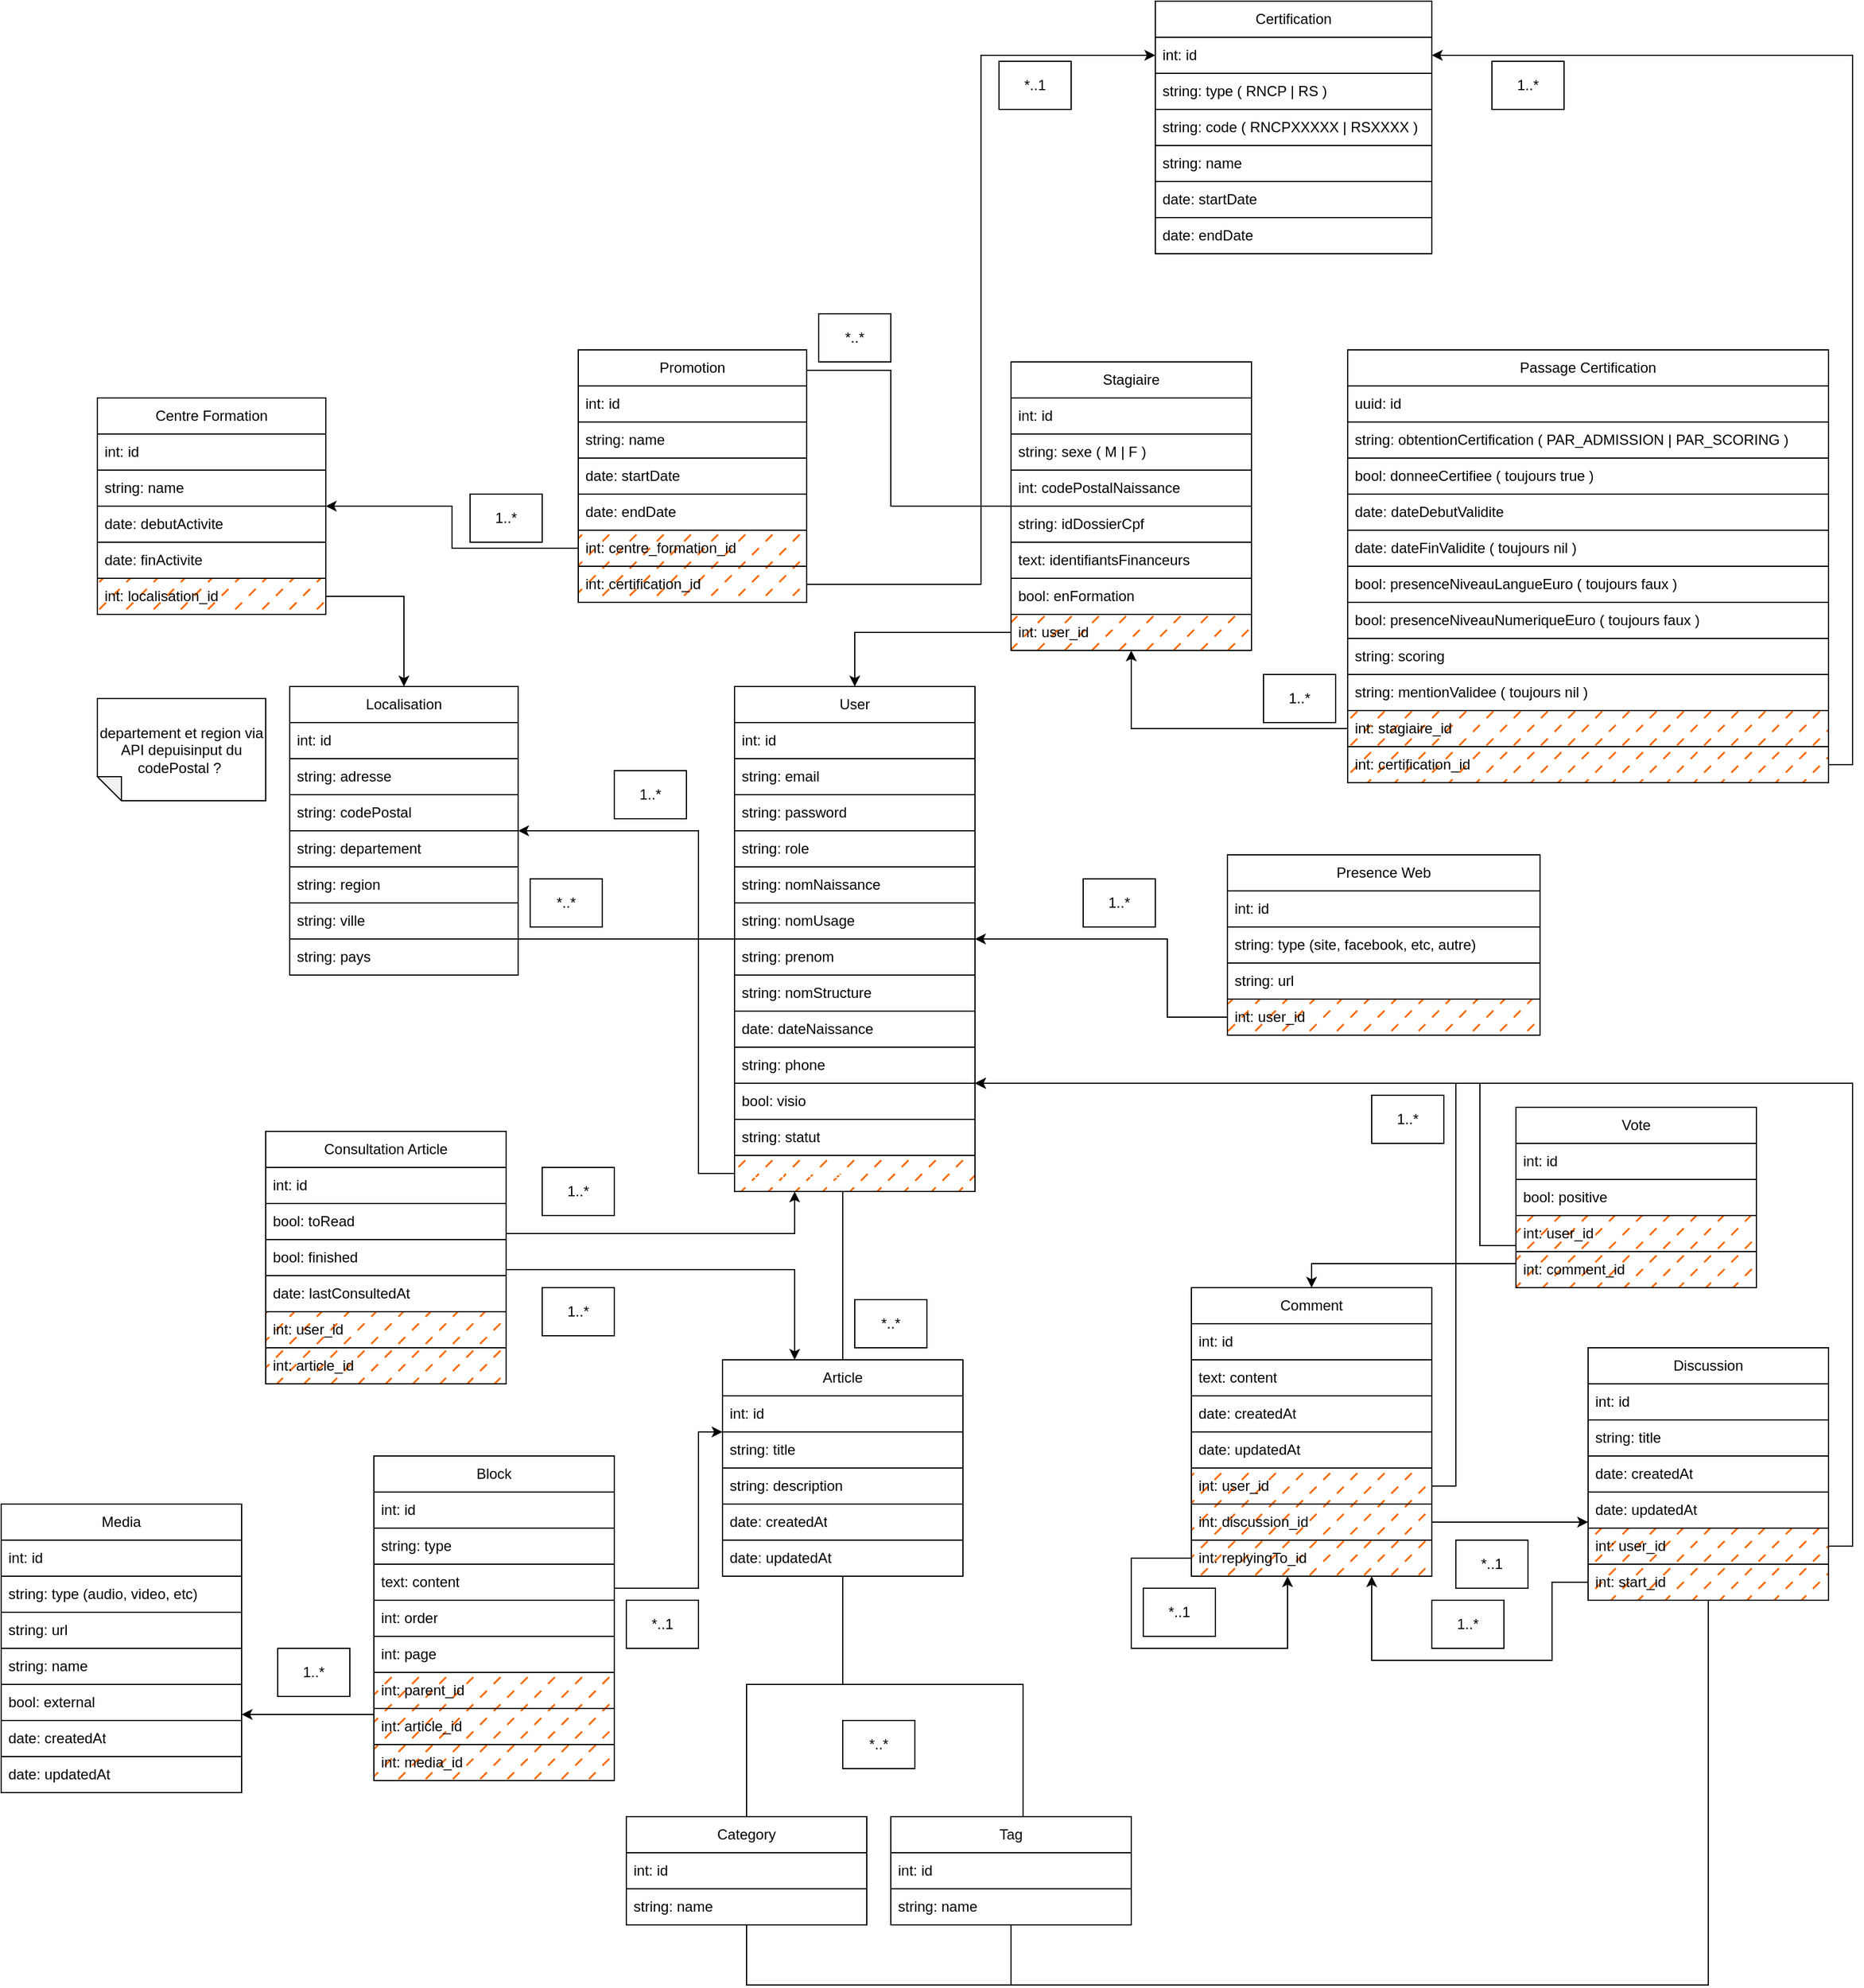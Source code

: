 <mxfile>
    <diagram name="Page-1" id="Tp8htie_owTlGBTcX6JP">
        <mxGraphModel dx="4916" dy="3195" grid="1" gridSize="10" guides="0" tooltips="1" connect="1" arrows="1" fold="1" page="1" pageScale="1" pageWidth="3300" pageHeight="2339" background="none" math="0" shadow="0">
            <root>
                <mxCell id="0"/>
                <mxCell id="1" parent="0"/>
                <mxCell id="n4U7ndQowQ5HId22_Uco-2" value="Certification" style="swimlane;fontStyle=0;childLayout=stackLayout;horizontal=1;startSize=30;horizontalStack=0;resizeParent=1;resizeParentMax=0;resizeLast=0;collapsible=1;marginBottom=0;whiteSpace=wrap;html=1;rounded=0;labelBackgroundColor=none;shadow=0;swimlaneLine=1;fillOpacity=100;snapToPoint=0;fixDash=0;metaEdit=0;backgroundOutline=0;enumerate=0;comic=0;strokeColor=default;" parent="1" vertex="1">
                    <mxGeometry x="-1520" y="-1990" width="230" height="210" as="geometry">
                        <mxRectangle x="-190" y="630" width="100" height="30" as="alternateBounds"/>
                    </mxGeometry>
                </mxCell>
                <mxCell id="n4U7ndQowQ5HId22_Uco-3" value="int: id" style="text;align=left;verticalAlign=middle;spacingLeft=4;spacingRight=4;overflow=hidden;points=[[0,0.5],[1,0.5]];portConstraint=eastwest;rotatable=0;whiteSpace=wrap;html=1;rounded=0;labelBackgroundColor=none;shadow=0;swimlaneLine=1;fillOpacity=100;snapToPoint=0;fixDash=0;metaEdit=0;backgroundOutline=0;enumerate=0;comic=0;strokeColor=default;" parent="n4U7ndQowQ5HId22_Uco-2" vertex="1">
                    <mxGeometry y="30" width="230" height="30" as="geometry"/>
                </mxCell>
                <mxCell id="17" value="string: type ( RNCP | RS )" style="text;align=left;verticalAlign=middle;spacingLeft=4;spacingRight=4;overflow=hidden;points=[[0,0.5],[1,0.5]];portConstraint=eastwest;rotatable=0;whiteSpace=wrap;html=1;rounded=0;labelBackgroundColor=none;shadow=0;swimlaneLine=1;fillOpacity=100;snapToPoint=0;fixDash=0;metaEdit=0;backgroundOutline=0;enumerate=0;comic=0;strokeColor=default;" parent="n4U7ndQowQ5HId22_Uco-2" vertex="1">
                    <mxGeometry y="60" width="230" height="30" as="geometry"/>
                </mxCell>
                <mxCell id="n4U7ndQowQ5HId22_Uco-4" value="string: code ( RNCPXXXXX | RSXXXX )" style="text;align=left;verticalAlign=middle;spacingLeft=4;spacingRight=4;overflow=hidden;points=[[0,0.5],[1,0.5]];portConstraint=eastwest;rotatable=0;whiteSpace=wrap;html=1;rounded=0;labelBackgroundColor=none;shadow=0;swimlaneLine=1;fillOpacity=100;snapToPoint=0;fixDash=0;metaEdit=0;backgroundOutline=0;enumerate=0;comic=0;strokeColor=default;" parent="n4U7ndQowQ5HId22_Uco-2" vertex="1">
                    <mxGeometry y="90" width="230" height="30" as="geometry"/>
                </mxCell>
                <mxCell id="n4U7ndQowQ5HId22_Uco-5" value="string: name" style="text;align=left;verticalAlign=middle;spacingLeft=4;spacingRight=4;overflow=hidden;points=[[0,0.5],[1,0.5]];portConstraint=eastwest;rotatable=0;whiteSpace=wrap;html=1;rounded=0;labelBackgroundColor=none;shadow=0;swimlaneLine=1;fillOpacity=100;snapToPoint=0;fixDash=0;metaEdit=0;backgroundOutline=0;enumerate=0;comic=0;strokeColor=default;" parent="n4U7ndQowQ5HId22_Uco-2" vertex="1">
                    <mxGeometry y="120" width="230" height="30" as="geometry"/>
                </mxCell>
                <mxCell id="n4U7ndQowQ5HId22_Uco-6" value="date: startDate" style="text;align=left;verticalAlign=middle;spacingLeft=4;spacingRight=4;overflow=hidden;points=[[0,0.5],[1,0.5]];portConstraint=eastwest;rotatable=0;whiteSpace=wrap;html=1;rounded=0;labelBackgroundColor=none;shadow=0;swimlaneLine=1;fillOpacity=100;snapToPoint=0;fixDash=0;metaEdit=0;backgroundOutline=0;enumerate=0;comic=0;strokeColor=default;" parent="n4U7ndQowQ5HId22_Uco-2" vertex="1">
                    <mxGeometry y="150" width="230" height="30" as="geometry"/>
                </mxCell>
                <mxCell id="n4U7ndQowQ5HId22_Uco-7" value="date: endDate" style="text;align=left;verticalAlign=middle;spacingLeft=4;spacingRight=4;overflow=hidden;points=[[0,0.5],[1,0.5]];portConstraint=eastwest;rotatable=0;whiteSpace=wrap;html=1;rounded=0;labelBackgroundColor=none;shadow=0;swimlaneLine=1;fillOpacity=100;snapToPoint=0;fixDash=0;metaEdit=0;backgroundOutline=0;enumerate=0;comic=0;strokeColor=default;" parent="n4U7ndQowQ5HId22_Uco-2" vertex="1">
                    <mxGeometry y="180" width="230" height="30" as="geometry"/>
                </mxCell>
                <mxCell id="n4U7ndQowQ5HId22_Uco-8" value="Passage Certification" style="swimlane;fontStyle=0;childLayout=stackLayout;horizontal=1;startSize=30;horizontalStack=0;resizeParent=1;resizeParentMax=0;resizeLast=0;collapsible=1;marginBottom=0;whiteSpace=wrap;html=1;rounded=0;labelBackgroundColor=none;shadow=0;swimlaneLine=1;fillOpacity=100;snapToPoint=0;fixDash=0;metaEdit=0;backgroundOutline=0;enumerate=0;comic=0;strokeColor=default;" parent="1" vertex="1">
                    <mxGeometry x="-1360" y="-1700" width="400" height="360" as="geometry"/>
                </mxCell>
                <mxCell id="n4U7ndQowQ5HId22_Uco-9" value="uuid: id" style="text;align=left;verticalAlign=middle;spacingLeft=4;spacingRight=4;overflow=hidden;points=[[0,0.5],[1,0.5]];portConstraint=eastwest;rotatable=0;whiteSpace=wrap;html=1;rounded=0;labelBackgroundColor=none;shadow=0;swimlaneLine=1;fillOpacity=100;snapToPoint=0;fixDash=0;metaEdit=0;backgroundOutline=0;enumerate=0;comic=0;strokeColor=default;" parent="n4U7ndQowQ5HId22_Uco-8" vertex="1">
                    <mxGeometry y="30" width="400" height="30" as="geometry"/>
                </mxCell>
                <mxCell id="n4U7ndQowQ5HId22_Uco-10" value="string: obtentionCertification ( PAR_ADMISSION | PAR_SCORING )" style="text;align=left;verticalAlign=middle;spacingLeft=4;spacingRight=4;overflow=hidden;points=[[0,0.5],[1,0.5]];portConstraint=eastwest;rotatable=0;whiteSpace=wrap;html=1;rounded=0;labelBackgroundColor=none;shadow=0;swimlaneLine=1;fillOpacity=100;snapToPoint=0;fixDash=0;metaEdit=0;backgroundOutline=0;enumerate=0;comic=0;strokeColor=default;" parent="n4U7ndQowQ5HId22_Uco-8" vertex="1">
                    <mxGeometry y="60" width="400" height="30" as="geometry"/>
                </mxCell>
                <mxCell id="n4U7ndQowQ5HId22_Uco-11" value="bool: donneeCertifiee ( toujours true )" style="text;align=left;verticalAlign=middle;spacingLeft=4;spacingRight=4;overflow=hidden;points=[[0,0.5],[1,0.5]];portConstraint=eastwest;rotatable=0;whiteSpace=wrap;html=1;rounded=0;labelBackgroundColor=none;shadow=0;swimlaneLine=1;fillOpacity=100;snapToPoint=0;fixDash=0;metaEdit=0;backgroundOutline=0;enumerate=0;comic=0;strokeColor=default;" parent="n4U7ndQowQ5HId22_Uco-8" vertex="1">
                    <mxGeometry y="90" width="400" height="30" as="geometry"/>
                </mxCell>
                <mxCell id="n4U7ndQowQ5HId22_Uco-12" value="date: dateDebutValidite" style="text;align=left;verticalAlign=middle;spacingLeft=4;spacingRight=4;overflow=hidden;points=[[0,0.5],[1,0.5]];portConstraint=eastwest;rotatable=0;whiteSpace=wrap;html=1;rounded=0;labelBackgroundColor=none;shadow=0;swimlaneLine=1;fillOpacity=100;snapToPoint=0;fixDash=0;metaEdit=0;backgroundOutline=0;enumerate=0;comic=0;strokeColor=default;" parent="n4U7ndQowQ5HId22_Uco-8" vertex="1">
                    <mxGeometry y="120" width="400" height="30" as="geometry"/>
                </mxCell>
                <mxCell id="n4U7ndQowQ5HId22_Uco-13" value="date: dateFinValidite ( toujours nil )" style="text;align=left;verticalAlign=middle;spacingLeft=4;spacingRight=4;overflow=hidden;points=[[0,0.5],[1,0.5]];portConstraint=eastwest;rotatable=0;whiteSpace=wrap;html=1;rounded=0;labelBackgroundColor=none;shadow=0;swimlaneLine=1;fillOpacity=100;snapToPoint=0;fixDash=0;metaEdit=0;backgroundOutline=0;enumerate=0;comic=0;strokeColor=default;" parent="n4U7ndQowQ5HId22_Uco-8" vertex="1">
                    <mxGeometry y="150" width="400" height="30" as="geometry"/>
                </mxCell>
                <mxCell id="n4U7ndQowQ5HId22_Uco-14" value="bool: presenceNiveauLangueEuro ( toujours faux )" style="text;align=left;verticalAlign=middle;spacingLeft=4;spacingRight=4;overflow=hidden;points=[[0,0.5],[1,0.5]];portConstraint=eastwest;rotatable=0;whiteSpace=wrap;html=1;rounded=0;labelBackgroundColor=none;shadow=0;swimlaneLine=1;fillOpacity=100;snapToPoint=0;fixDash=0;metaEdit=0;backgroundOutline=0;enumerate=0;comic=0;strokeColor=default;" parent="n4U7ndQowQ5HId22_Uco-8" vertex="1">
                    <mxGeometry y="180" width="400" height="30" as="geometry"/>
                </mxCell>
                <mxCell id="n4U7ndQowQ5HId22_Uco-15" value="bool: presenceNiveauNumeriqueEuro ( toujours faux )" style="text;align=left;verticalAlign=middle;spacingLeft=4;spacingRight=4;overflow=hidden;points=[[0,0.5],[1,0.5]];portConstraint=eastwest;rotatable=0;whiteSpace=wrap;html=1;rounded=0;labelBackgroundColor=none;shadow=0;swimlaneLine=1;fillOpacity=100;snapToPoint=0;fixDash=0;metaEdit=0;backgroundOutline=0;enumerate=0;comic=0;strokeColor=default;" parent="n4U7ndQowQ5HId22_Uco-8" vertex="1">
                    <mxGeometry y="210" width="400" height="30" as="geometry"/>
                </mxCell>
                <mxCell id="n4U7ndQowQ5HId22_Uco-16" value="string: scoring" style="text;align=left;verticalAlign=middle;spacingLeft=4;spacingRight=4;overflow=hidden;points=[[0,0.5],[1,0.5]];portConstraint=eastwest;rotatable=0;whiteSpace=wrap;html=1;rounded=0;labelBackgroundColor=none;shadow=0;swimlaneLine=1;fillOpacity=100;snapToPoint=0;fixDash=0;metaEdit=0;backgroundOutline=0;enumerate=0;comic=0;strokeColor=default;" parent="n4U7ndQowQ5HId22_Uco-8" vertex="1">
                    <mxGeometry y="240" width="400" height="30" as="geometry"/>
                </mxCell>
                <mxCell id="n4U7ndQowQ5HId22_Uco-17" value="string: mentionValidee ( toujours nil )" style="text;align=left;verticalAlign=middle;spacingLeft=4;spacingRight=4;overflow=hidden;points=[[0,0.5],[1,0.5]];portConstraint=eastwest;rotatable=0;whiteSpace=wrap;html=1;rounded=0;labelBackgroundColor=none;shadow=0;swimlaneLine=1;fillOpacity=100;snapToPoint=0;fixDash=0;metaEdit=0;backgroundOutline=0;enumerate=0;comic=0;strokeColor=default;" parent="n4U7ndQowQ5HId22_Uco-8" vertex="1">
                    <mxGeometry y="270" width="400" height="30" as="geometry"/>
                </mxCell>
                <mxCell id="n4U7ndQowQ5HId22_Uco-43" value="int: stagiaire_id" style="text;align=left;verticalAlign=middle;spacingLeft=4;spacingRight=4;overflow=hidden;points=[[0,0.5],[1,0.5]];portConstraint=eastwest;rotatable=0;whiteSpace=wrap;html=1;rounded=0;labelBackgroundColor=none;shadow=0;swimlaneLine=1;fillOpacity=100;snapToPoint=0;fixDash=0;metaEdit=0;backgroundOutline=0;enumerate=0;comic=0;strokeColor=default;fillColor=#FA6800;fillStyle=dashed;" parent="n4U7ndQowQ5HId22_Uco-8" vertex="1">
                    <mxGeometry y="300" width="400" height="30" as="geometry"/>
                </mxCell>
                <mxCell id="n4U7ndQowQ5HId22_Uco-44" value="int: certification_id" style="text;align=left;verticalAlign=middle;spacingLeft=4;spacingRight=4;overflow=hidden;points=[[0,0.5],[1,0.5]];portConstraint=eastwest;rotatable=0;whiteSpace=wrap;html=1;rounded=0;labelBackgroundColor=none;shadow=0;swimlaneLine=1;fillOpacity=100;snapToPoint=0;fixDash=0;metaEdit=0;backgroundOutline=0;enumerate=0;comic=0;strokeColor=default;fillColor=#FA6800;fillStyle=dashed;" parent="n4U7ndQowQ5HId22_Uco-8" vertex="1">
                    <mxGeometry y="330" width="400" height="30" as="geometry"/>
                </mxCell>
                <mxCell id="MeiVLNRS7NFo7emPaHsi-109" style="edgeStyle=orthogonalEdgeStyle;rounded=0;orthogonalLoop=1;jettySize=auto;html=1;entryX=1;entryY=0.081;entryDx=0;entryDy=0;entryPerimeter=0;endArrow=none;endFill=0;" parent="1" source="122" target="2" edge="1">
                    <mxGeometry relative="1" as="geometry">
                        <mxPoint x="-1720" y="-1590" as="sourcePoint"/>
                        <Array as="points">
                            <mxPoint x="-1740" y="-1570"/>
                            <mxPoint x="-1740" y="-1683"/>
                        </Array>
                    </mxGeometry>
                </mxCell>
                <mxCell id="n4U7ndQowQ5HId22_Uco-41" value="1..*" style="text;align=center;html=1;verticalAlign=middle;whiteSpace=wrap;rounded=0;labelBackgroundColor=none;shadow=0;swimlaneLine=1;fillOpacity=100;snapToPoint=0;fixDash=0;metaEdit=0;backgroundOutline=0;enumerate=0;comic=0;strokeColor=default;" parent="1" vertex="1">
                    <mxGeometry x="-1430" y="-1430" width="60" height="40" as="geometry"/>
                </mxCell>
                <mxCell id="2" value="Promotion" style="swimlane;fontStyle=0;childLayout=stackLayout;horizontal=1;startSize=30;horizontalStack=0;resizeParent=1;resizeParentMax=0;resizeLast=0;collapsible=1;marginBottom=0;whiteSpace=wrap;html=1;rounded=0;labelBackgroundColor=none;shadow=0;swimlaneLine=1;fillOpacity=100;snapToPoint=0;fixDash=0;metaEdit=0;backgroundOutline=0;enumerate=0;comic=0;strokeColor=default;" parent="1" vertex="1">
                    <mxGeometry x="-2000" y="-1700" width="190" height="210" as="geometry"/>
                </mxCell>
                <mxCell id="18" value="int: id" style="text;align=left;verticalAlign=middle;spacingLeft=4;spacingRight=4;overflow=hidden;points=[[0,0.5],[1,0.5]];portConstraint=eastwest;rotatable=0;whiteSpace=wrap;html=1;rounded=0;labelBackgroundColor=none;shadow=0;swimlaneLine=1;fillOpacity=100;snapToPoint=0;fixDash=0;metaEdit=0;backgroundOutline=0;enumerate=0;comic=0;strokeColor=default;" parent="2" vertex="1">
                    <mxGeometry y="30" width="190" height="30" as="geometry"/>
                </mxCell>
                <mxCell id="3" value="string: name" style="text;align=left;verticalAlign=middle;spacingLeft=4;spacingRight=4;overflow=hidden;points=[[0,0.5],[1,0.5]];portConstraint=eastwest;rotatable=0;whiteSpace=wrap;html=1;rounded=0;labelBackgroundColor=none;shadow=0;swimlaneLine=1;fillOpacity=100;snapToPoint=0;fixDash=0;metaEdit=0;backgroundOutline=0;enumerate=0;comic=0;strokeColor=default;" parent="2" vertex="1">
                    <mxGeometry y="60" width="190" height="30" as="geometry"/>
                </mxCell>
                <mxCell id="19" value="date: startDate" style="text;align=left;verticalAlign=middle;spacingLeft=4;spacingRight=4;overflow=hidden;points=[[0,0.5],[1,0.5]];portConstraint=eastwest;rotatable=0;whiteSpace=wrap;html=1;rounded=0;labelBackgroundColor=none;shadow=0;swimlaneLine=1;fillOpacity=100;snapToPoint=0;fixDash=0;metaEdit=0;backgroundOutline=0;enumerate=0;comic=0;strokeColor=default;" parent="2" vertex="1">
                    <mxGeometry y="90" width="190" height="30" as="geometry"/>
                </mxCell>
                <mxCell id="20" value="date: endDate" style="text;align=left;verticalAlign=middle;spacingLeft=4;spacingRight=4;overflow=hidden;points=[[0,0.5],[1,0.5]];portConstraint=eastwest;rotatable=0;whiteSpace=wrap;html=1;rounded=0;labelBackgroundColor=none;shadow=0;swimlaneLine=1;fillOpacity=100;snapToPoint=0;fixDash=0;metaEdit=0;backgroundOutline=0;enumerate=0;comic=0;strokeColor=default;" parent="2" vertex="1">
                    <mxGeometry y="120" width="190" height="30" as="geometry"/>
                </mxCell>
                <mxCell id="29" value="int: centre_formation_id" style="text;align=left;verticalAlign=middle;spacingLeft=4;spacingRight=4;overflow=hidden;points=[[0,0.5],[1,0.5]];portConstraint=eastwest;rotatable=0;whiteSpace=wrap;html=1;rounded=0;labelBackgroundColor=none;shadow=0;swimlaneLine=1;fillOpacity=100;snapToPoint=0;fixDash=0;metaEdit=0;backgroundOutline=0;enumerate=0;comic=0;strokeColor=default;fillColor=#FA6800;fillStyle=dashed;" parent="2" vertex="1">
                    <mxGeometry y="150" width="190" height="30" as="geometry"/>
                </mxCell>
                <mxCell id="21" value="int: certification_id" style="text;align=left;verticalAlign=middle;spacingLeft=4;spacingRight=4;overflow=hidden;points=[[0,0.5],[1,0.5]];portConstraint=eastwest;rotatable=0;whiteSpace=wrap;html=1;rounded=0;labelBackgroundColor=none;shadow=0;swimlaneLine=1;fillOpacity=100;snapToPoint=0;fixDash=0;metaEdit=0;backgroundOutline=0;enumerate=0;comic=0;strokeColor=default;fillColor=#FA6800;fillStyle=dashed;" parent="2" vertex="1">
                    <mxGeometry y="180" width="190" height="30" as="geometry"/>
                </mxCell>
                <mxCell id="23" value="Centre Formation" style="swimlane;fontStyle=0;childLayout=stackLayout;horizontal=1;startSize=30;horizontalStack=0;resizeParent=1;resizeParentMax=0;resizeLast=0;collapsible=1;marginBottom=0;whiteSpace=wrap;html=1;rounded=0;labelBackgroundColor=none;shadow=0;swimlaneLine=1;fillOpacity=100;snapToPoint=0;fixDash=0;metaEdit=0;backgroundOutline=0;enumerate=0;comic=0;strokeColor=default;" parent="1" vertex="1">
                    <mxGeometry x="-2400" y="-1660" width="190" height="180" as="geometry"/>
                </mxCell>
                <mxCell id="24" value="int: id" style="text;align=left;verticalAlign=middle;spacingLeft=4;spacingRight=4;overflow=hidden;points=[[0,0.5],[1,0.5]];portConstraint=eastwest;rotatable=0;whiteSpace=wrap;html=1;rounded=0;labelBackgroundColor=none;shadow=0;swimlaneLine=1;fillOpacity=100;snapToPoint=0;fixDash=0;metaEdit=0;backgroundOutline=0;enumerate=0;comic=0;strokeColor=default;" parent="23" vertex="1">
                    <mxGeometry y="30" width="190" height="30" as="geometry"/>
                </mxCell>
                <mxCell id="25" value="string: name" style="text;align=left;verticalAlign=middle;spacingLeft=4;spacingRight=4;overflow=hidden;points=[[0,0.5],[1,0.5]];portConstraint=eastwest;rotatable=0;whiteSpace=wrap;html=1;rounded=0;labelBackgroundColor=none;shadow=0;swimlaneLine=1;fillOpacity=100;snapToPoint=0;fixDash=0;metaEdit=0;backgroundOutline=0;enumerate=0;comic=0;strokeColor=default;" parent="23" vertex="1">
                    <mxGeometry y="60" width="190" height="30" as="geometry"/>
                </mxCell>
                <mxCell id="26" value="date: debutActivite" style="text;align=left;verticalAlign=middle;spacingLeft=4;spacingRight=4;overflow=hidden;points=[[0,0.5],[1,0.5]];portConstraint=eastwest;rotatable=0;whiteSpace=wrap;html=1;rounded=0;labelBackgroundColor=none;shadow=0;swimlaneLine=1;fillOpacity=100;snapToPoint=0;fixDash=0;metaEdit=0;backgroundOutline=0;enumerate=0;comic=0;strokeColor=default;" parent="23" vertex="1">
                    <mxGeometry y="90" width="190" height="30" as="geometry"/>
                </mxCell>
                <mxCell id="27" value="date: finActivite" style="text;align=left;verticalAlign=middle;spacingLeft=4;spacingRight=4;overflow=hidden;points=[[0,0.5],[1,0.5]];portConstraint=eastwest;rotatable=0;whiteSpace=wrap;html=1;rounded=0;labelBackgroundColor=none;shadow=0;swimlaneLine=1;fillOpacity=100;snapToPoint=0;fixDash=0;metaEdit=0;backgroundOutline=0;enumerate=0;comic=0;strokeColor=default;" parent="23" vertex="1">
                    <mxGeometry y="120" width="190" height="30" as="geometry"/>
                </mxCell>
                <mxCell id="76" value="int: localisation_id" style="text;align=left;verticalAlign=middle;spacingLeft=4;spacingRight=4;overflow=hidden;points=[[0,0.5],[1,0.5]];portConstraint=eastwest;rotatable=0;whiteSpace=wrap;html=1;rounded=0;labelBackgroundColor=none;shadow=0;swimlaneLine=1;fillOpacity=100;snapToPoint=0;fixDash=0;metaEdit=0;backgroundOutline=0;enumerate=0;comic=0;strokeColor=default;fillColor=#FA6800;fillStyle=dashed;" parent="23" vertex="1">
                    <mxGeometry y="150" width="190" height="30" as="geometry"/>
                </mxCell>
                <mxCell id="50" style="edgeStyle=orthogonalEdgeStyle;rounded=0;html=1;endArrow=none;endFill=0;labelBackgroundColor=none;fontColor=default;shadow=0;swimlaneLine=1;fillOpacity=100;snapToPoint=0;fixDash=0;metaEdit=0;backgroundOutline=0;enumerate=0;comic=0;strokeColor=default;" parent="1" source="38" target="166" edge="1">
                    <mxGeometry relative="1" as="geometry">
                        <mxPoint x="-1870" y="-1515" as="targetPoint"/>
                        <Array as="points">
                            <mxPoint x="-2000" y="-1210"/>
                            <mxPoint x="-2000" y="-1210"/>
                        </Array>
                    </mxGeometry>
                </mxCell>
                <mxCell id="33" value="Localisation" style="swimlane;fontStyle=0;childLayout=stackLayout;horizontal=1;startSize=30;horizontalStack=0;resizeParent=1;resizeParentMax=0;resizeLast=0;collapsible=1;marginBottom=0;whiteSpace=wrap;html=1;rounded=0;labelBackgroundColor=none;shadow=0;swimlaneLine=1;fillOpacity=100;snapToPoint=0;fixDash=0;metaEdit=0;backgroundOutline=0;enumerate=0;comic=0;strokeColor=default;" parent="1" vertex="1">
                    <mxGeometry x="-2240" y="-1420" width="190" height="240" as="geometry"/>
                </mxCell>
                <mxCell id="34" value="int: id" style="text;align=left;verticalAlign=middle;spacingLeft=4;spacingRight=4;overflow=hidden;points=[[0,0.5],[1,0.5]];portConstraint=eastwest;rotatable=0;whiteSpace=wrap;html=1;rounded=0;labelBackgroundColor=none;shadow=0;swimlaneLine=1;fillOpacity=100;snapToPoint=0;fixDash=0;metaEdit=0;backgroundOutline=0;enumerate=0;comic=0;strokeColor=default;" parent="33" vertex="1">
                    <mxGeometry y="30" width="190" height="30" as="geometry"/>
                </mxCell>
                <mxCell id="36" value="string: adresse" style="text;align=left;verticalAlign=middle;spacingLeft=4;spacingRight=4;overflow=hidden;points=[[0,0.5],[1,0.5]];portConstraint=eastwest;rotatable=0;whiteSpace=wrap;html=1;rounded=0;labelBackgroundColor=none;shadow=0;swimlaneLine=1;fillOpacity=100;snapToPoint=0;fixDash=0;metaEdit=0;backgroundOutline=0;enumerate=0;comic=0;strokeColor=default;" parent="33" vertex="1">
                    <mxGeometry y="60" width="190" height="30" as="geometry"/>
                </mxCell>
                <mxCell id="35" value="string:&amp;nbsp;codePostal" style="text;align=left;verticalAlign=middle;spacingLeft=4;spacingRight=4;overflow=hidden;points=[[0,0.5],[1,0.5]];portConstraint=eastwest;rotatable=0;whiteSpace=wrap;html=1;rounded=0;labelBackgroundColor=none;shadow=0;swimlaneLine=1;fillOpacity=100;snapToPoint=0;fixDash=0;metaEdit=0;backgroundOutline=0;enumerate=0;comic=0;strokeColor=default;" parent="33" vertex="1">
                    <mxGeometry y="90" width="190" height="30" as="geometry"/>
                </mxCell>
                <mxCell id="79" value="string: departement&amp;nbsp;" style="text;align=left;verticalAlign=middle;spacingLeft=4;spacingRight=4;overflow=hidden;points=[[0,0.5],[1,0.5]];portConstraint=eastwest;rotatable=0;whiteSpace=wrap;html=1;rounded=0;labelBackgroundColor=none;shadow=0;swimlaneLine=1;fillOpacity=100;snapToPoint=0;fixDash=0;metaEdit=0;backgroundOutline=0;enumerate=0;comic=0;strokeColor=default;" parent="33" vertex="1">
                    <mxGeometry y="120" width="190" height="30" as="geometry"/>
                </mxCell>
                <mxCell id="80" value="string: region" style="text;align=left;verticalAlign=middle;spacingLeft=4;spacingRight=4;overflow=hidden;points=[[0,0.5],[1,0.5]];portConstraint=eastwest;rotatable=0;whiteSpace=wrap;html=1;rounded=0;labelBackgroundColor=none;shadow=0;swimlaneLine=1;fillOpacity=100;snapToPoint=0;fixDash=0;metaEdit=0;backgroundOutline=0;enumerate=0;comic=0;strokeColor=default;" parent="33" vertex="1">
                    <mxGeometry y="150" width="190" height="30" as="geometry"/>
                </mxCell>
                <mxCell id="38" value="string: ville" style="text;align=left;verticalAlign=middle;spacingLeft=4;spacingRight=4;overflow=hidden;points=[[0,0.5],[1,0.5]];portConstraint=eastwest;rotatable=0;whiteSpace=wrap;html=1;rounded=0;labelBackgroundColor=none;shadow=0;swimlaneLine=1;fillOpacity=100;snapToPoint=0;fixDash=0;metaEdit=0;backgroundOutline=0;enumerate=0;comic=0;strokeColor=default;" parent="33" vertex="1">
                    <mxGeometry y="180" width="190" height="30" as="geometry"/>
                </mxCell>
                <mxCell id="37" value="string: pays" style="text;align=left;verticalAlign=middle;spacingLeft=4;spacingRight=4;overflow=hidden;points=[[0,0.5],[1,0.5]];portConstraint=eastwest;rotatable=0;whiteSpace=wrap;html=1;rounded=0;labelBackgroundColor=none;shadow=0;swimlaneLine=1;fillOpacity=100;snapToPoint=0;fixDash=0;metaEdit=0;backgroundOutline=0;enumerate=0;comic=0;strokeColor=default;" parent="33" vertex="1">
                    <mxGeometry y="210" width="190" height="30" as="geometry"/>
                </mxCell>
                <mxCell id="51" value="*..*" style="text;align=center;html=1;verticalAlign=middle;whiteSpace=wrap;rounded=0;labelBackgroundColor=none;shadow=0;swimlaneLine=1;fillOpacity=100;snapToPoint=0;fixDash=0;metaEdit=0;backgroundOutline=0;enumerate=0;comic=0;strokeColor=default;" parent="1" vertex="1">
                    <mxGeometry x="-2040" y="-1260" width="60" height="40" as="geometry"/>
                </mxCell>
                <mxCell id="56" value="1..*" style="text;align=center;html=1;verticalAlign=middle;whiteSpace=wrap;rounded=0;labelBackgroundColor=none;shadow=0;swimlaneLine=1;fillOpacity=100;snapToPoint=0;fixDash=0;metaEdit=0;backgroundOutline=0;enumerate=0;comic=0;strokeColor=default;" parent="1" vertex="1">
                    <mxGeometry x="-2090" y="-1580" width="60" height="40" as="geometry"/>
                </mxCell>
                <mxCell id="57" value="*..1" style="text;align=center;html=1;verticalAlign=middle;whiteSpace=wrap;rounded=0;labelBackgroundColor=none;shadow=0;swimlaneLine=1;fillOpacity=100;snapToPoint=0;fixDash=0;metaEdit=0;backgroundOutline=0;enumerate=0;comic=0;strokeColor=default;" parent="1" vertex="1">
                    <mxGeometry x="-1650" y="-1940" width="60" height="40" as="geometry"/>
                </mxCell>
                <mxCell id="85" value="departement et region via API depuisinput du codePostal ?&amp;nbsp;" style="shape=note;whiteSpace=wrap;html=1;backgroundOutline=0;darkOpacity=0.05;fillStyle=solid;direction=west;gradientDirection=north;shadow=0;size=20;pointerEvents=1;rounded=0;labelBackgroundColor=none;swimlaneLine=1;fillOpacity=100;snapToPoint=0;fixDash=0;metaEdit=0;enumerate=0;comic=0;strokeColor=default;" parent="1" vertex="1">
                    <mxGeometry x="-2400" y="-1410" width="140" height="85" as="geometry"/>
                </mxCell>
                <mxCell id="94" style="edgeStyle=orthogonalEdgeStyle;rounded=0;html=1;startArrow=none;startFill=0;endArrow=classic;endFill=1;labelBackgroundColor=none;fontColor=default;shadow=0;swimlaneLine=1;fillOpacity=100;snapToPoint=0;fixDash=0;metaEdit=0;backgroundOutline=0;enumerate=0;comic=0;strokeColor=default;" parent="1" source="93" target="166" edge="1">
                    <mxGeometry relative="1" as="geometry">
                        <mxPoint x="-1620" y="-1225" as="targetPoint"/>
                        <Array as="points">
                            <mxPoint x="-1510" y="-1145"/>
                            <mxPoint x="-1510" y="-1210"/>
                        </Array>
                    </mxGeometry>
                </mxCell>
                <mxCell id="87" value="Presence Web" style="swimlane;fontStyle=0;childLayout=stackLayout;horizontal=1;startSize=30;horizontalStack=0;resizeParent=1;resizeParentMax=0;resizeLast=0;collapsible=1;marginBottom=0;whiteSpace=wrap;html=1;rounded=0;labelBackgroundColor=none;fillColor=default;shadow=0;swimlaneLine=1;fillOpacity=100;snapToPoint=0;fixDash=0;metaEdit=0;backgroundOutline=0;enumerate=0;comic=0;strokeColor=default;" parent="1" vertex="1">
                    <mxGeometry x="-1460" y="-1280" width="260" height="150" as="geometry">
                        <mxRectangle x="-190" y="630" width="100" height="30" as="alternateBounds"/>
                    </mxGeometry>
                </mxCell>
                <mxCell id="88" value="int: id" style="text;align=left;verticalAlign=middle;spacingLeft=4;spacingRight=4;overflow=hidden;points=[[0,0.5],[1,0.5]];portConstraint=eastwest;rotatable=0;whiteSpace=wrap;html=1;rounded=0;labelBackgroundColor=none;shadow=0;swimlaneLine=1;fillOpacity=100;snapToPoint=0;fixDash=0;metaEdit=0;backgroundOutline=0;enumerate=0;comic=0;strokeColor=default;" parent="87" vertex="1">
                    <mxGeometry y="30" width="260" height="30" as="geometry"/>
                </mxCell>
                <mxCell id="89" value="string: type (site, facebook, etc, autre)" style="text;align=left;verticalAlign=middle;spacingLeft=4;spacingRight=4;overflow=hidden;points=[[0,0.5],[1,0.5]];portConstraint=eastwest;rotatable=0;whiteSpace=wrap;html=1;rounded=0;labelBackgroundColor=none;shadow=0;swimlaneLine=1;fillOpacity=100;snapToPoint=0;fixDash=0;metaEdit=0;backgroundOutline=0;enumerate=0;comic=0;strokeColor=default;" parent="87" vertex="1">
                    <mxGeometry y="60" width="260" height="30" as="geometry"/>
                </mxCell>
                <mxCell id="90" value="string: url" style="text;align=left;verticalAlign=middle;spacingLeft=4;spacingRight=4;overflow=hidden;points=[[0,0.5],[1,0.5]];portConstraint=eastwest;rotatable=0;whiteSpace=wrap;html=1;rounded=0;labelBackgroundColor=none;fillColor=none;shadow=0;swimlaneLine=1;fillOpacity=100;snapToPoint=0;fixDash=0;metaEdit=0;backgroundOutline=0;enumerate=0;comic=0;strokeColor=default;" parent="87" vertex="1">
                    <mxGeometry y="90" width="260" height="30" as="geometry"/>
                </mxCell>
                <mxCell id="93" value="int: user_id" style="text;align=left;verticalAlign=middle;spacingLeft=4;spacingRight=4;overflow=hidden;points=[[0,0.5],[1,0.5]];portConstraint=eastwest;rotatable=0;whiteSpace=wrap;html=1;rounded=0;labelBackgroundColor=none;shadow=0;swimlaneLine=1;fillOpacity=100;snapToPoint=0;fixDash=0;metaEdit=0;backgroundOutline=0;enumerate=0;comic=0;strokeColor=default;fillColor=#FA6800;fillStyle=dashed;" parent="87" vertex="1">
                    <mxGeometry y="120" width="260" height="30" as="geometry"/>
                </mxCell>
                <mxCell id="95" value="1..*" style="text;align=center;html=1;verticalAlign=middle;whiteSpace=wrap;rounded=0;labelBackgroundColor=none;shadow=0;swimlaneLine=1;fillOpacity=100;snapToPoint=0;fixDash=0;metaEdit=0;backgroundOutline=0;enumerate=0;comic=0;strokeColor=default;" parent="1" vertex="1">
                    <mxGeometry x="-1580" y="-1260" width="60" height="40" as="geometry"/>
                </mxCell>
                <mxCell id="MeiVLNRS7NFo7emPaHsi-104" style="edgeStyle=orthogonalEdgeStyle;rounded=0;orthogonalLoop=1;jettySize=auto;html=1;exitX=1;exitY=0.5;exitDx=0;exitDy=0;entryX=1;entryY=0.5;entryDx=0;entryDy=0;" parent="1" source="n4U7ndQowQ5HId22_Uco-44" target="n4U7ndQowQ5HId22_Uco-3" edge="1">
                    <mxGeometry relative="1" as="geometry"/>
                </mxCell>
                <mxCell id="MeiVLNRS7NFo7emPaHsi-107" style="edgeStyle=orthogonalEdgeStyle;rounded=0;orthogonalLoop=1;jettySize=auto;html=1;exitX=1;exitY=0.5;exitDx=0;exitDy=0;" parent="1" source="21" target="n4U7ndQowQ5HId22_Uco-3" edge="1">
                    <mxGeometry relative="1" as="geometry"/>
                </mxCell>
                <mxCell id="MeiVLNRS7NFo7emPaHsi-110" value="1..*" style="text;align=center;html=1;verticalAlign=middle;whiteSpace=wrap;rounded=0;labelBackgroundColor=none;shadow=0;swimlaneLine=1;fillOpacity=100;snapToPoint=0;fixDash=0;metaEdit=0;backgroundOutline=0;enumerate=0;comic=0;strokeColor=default;" parent="1" vertex="1">
                    <mxGeometry x="-1240" y="-1940" width="60" height="40" as="geometry"/>
                </mxCell>
                <mxCell id="MeiVLNRS7NFo7emPaHsi-111" style="edgeStyle=orthogonalEdgeStyle;rounded=0;orthogonalLoop=1;jettySize=auto;html=1;exitX=0;exitY=0.5;exitDx=0;exitDy=0;" parent="1" source="n4U7ndQowQ5HId22_Uco-43" target="122" edge="1">
                    <mxGeometry relative="1" as="geometry">
                        <mxPoint x="-1540" y="-870" as="targetPoint"/>
                    </mxGeometry>
                </mxCell>
                <mxCell id="105" style="edgeStyle=orthogonalEdgeStyle;rounded=0;html=1;startArrow=none;startFill=0;endArrow=classic;endFill=1;exitX=0;exitY=0.5;exitDx=0;exitDy=0;" parent="1" source="180" target="33" edge="1">
                    <mxGeometry relative="1" as="geometry">
                        <mxPoint x="-1860" y="-1070" as="sourcePoint"/>
                        <Array as="points">
                            <mxPoint x="-1900" y="-1015"/>
                            <mxPoint x="-1900" y="-1300"/>
                        </Array>
                    </mxGeometry>
                </mxCell>
                <mxCell id="106" value="1..*" style="text;align=center;html=1;verticalAlign=middle;whiteSpace=wrap;rounded=0;labelBackgroundColor=none;shadow=0;swimlaneLine=1;fillOpacity=100;snapToPoint=0;fixDash=0;metaEdit=0;backgroundOutline=0;enumerate=0;comic=0;strokeColor=default;" parent="1" vertex="1">
                    <mxGeometry x="-1970" y="-1350" width="60" height="40" as="geometry"/>
                </mxCell>
                <mxCell id="122" value="Stagiaire" style="swimlane;fontStyle=0;childLayout=stackLayout;horizontal=1;startSize=30;horizontalStack=0;resizeParent=1;resizeParentMax=0;resizeLast=0;collapsible=1;marginBottom=0;whiteSpace=wrap;html=1;rounded=0;labelBackgroundColor=none;shadow=0;swimlaneLine=1;fillOpacity=100;snapToPoint=0;fixDash=0;metaEdit=0;backgroundOutline=0;enumerate=0;comic=0;strokeColor=default;" parent="1" vertex="1">
                    <mxGeometry x="-1640" y="-1690" width="200" height="240" as="geometry"/>
                </mxCell>
                <mxCell id="123" value="int: id" style="text;align=left;verticalAlign=middle;spacingLeft=4;spacingRight=4;overflow=hidden;points=[[0,0.5],[1,0.5]];portConstraint=eastwest;rotatable=0;whiteSpace=wrap;html=1;rounded=0;labelBackgroundColor=none;shadow=0;swimlaneLine=1;fillOpacity=100;snapToPoint=0;fixDash=0;metaEdit=0;backgroundOutline=0;enumerate=0;comic=0;strokeColor=default;" parent="122" vertex="1">
                    <mxGeometry y="30" width="200" height="30" as="geometry"/>
                </mxCell>
                <mxCell id="128" value="string: sexe ( M | F )" style="text;align=left;verticalAlign=middle;spacingLeft=4;spacingRight=4;overflow=hidden;points=[[0,0.5],[1,0.5]];portConstraint=eastwest;rotatable=0;whiteSpace=wrap;html=1;rounded=0;labelBackgroundColor=none;shadow=0;swimlaneLine=1;fillOpacity=100;snapToPoint=0;fixDash=0;metaEdit=0;backgroundOutline=0;enumerate=0;comic=0;strokeColor=default;" parent="122" vertex="1">
                    <mxGeometry y="60" width="200" height="30" as="geometry"/>
                </mxCell>
                <mxCell id="129" value="int: codePostalNaissance" style="text;align=left;verticalAlign=middle;spacingLeft=4;spacingRight=4;overflow=hidden;points=[[0,0.5],[1,0.5]];portConstraint=eastwest;rotatable=0;whiteSpace=wrap;html=1;rounded=0;labelBackgroundColor=none;shadow=0;swimlaneLine=1;fillOpacity=100;snapToPoint=0;fixDash=0;metaEdit=0;backgroundOutline=0;enumerate=0;comic=0;strokeColor=default;" parent="122" vertex="1">
                    <mxGeometry y="90" width="200" height="30" as="geometry"/>
                </mxCell>
                <mxCell id="130" value="string: idDossierCpf" style="text;align=left;verticalAlign=middle;spacingLeft=4;spacingRight=4;overflow=hidden;points=[[0,0.5],[1,0.5]];portConstraint=eastwest;rotatable=0;whiteSpace=wrap;html=1;rounded=0;labelBackgroundColor=none;shadow=0;swimlaneLine=1;fillOpacity=100;snapToPoint=0;fixDash=0;metaEdit=0;backgroundOutline=0;enumerate=0;comic=0;strokeColor=default;" parent="122" vertex="1">
                    <mxGeometry y="120" width="200" height="30" as="geometry"/>
                </mxCell>
                <mxCell id="133" value="text: identifiantsFinanceurs" style="text;align=left;verticalAlign=middle;spacingLeft=4;spacingRight=4;overflow=hidden;points=[[0,0.5],[1,0.5]];portConstraint=eastwest;rotatable=0;whiteSpace=wrap;html=1;rounded=0;labelBackgroundColor=none;shadow=0;swimlaneLine=1;fillOpacity=100;snapToPoint=0;fixDash=0;metaEdit=0;backgroundOutline=0;enumerate=0;comic=0;strokeColor=default;" parent="122" vertex="1">
                    <mxGeometry y="150" width="200" height="30" as="geometry"/>
                </mxCell>
                <mxCell id="146" value="bool: enFormation" style="text;align=left;verticalAlign=middle;spacingLeft=4;spacingRight=4;overflow=hidden;points=[[0,0.5],[1,0.5]];portConstraint=eastwest;rotatable=0;whiteSpace=wrap;html=1;rounded=0;labelBackgroundColor=none;shadow=0;swimlaneLine=1;fillOpacity=100;snapToPoint=0;fixDash=0;metaEdit=0;backgroundOutline=0;enumerate=0;comic=0;strokeColor=default;" parent="122" vertex="1">
                    <mxGeometry y="180" width="200" height="30" as="geometry"/>
                </mxCell>
                <mxCell id="184" value="int: user_id" style="text;align=left;verticalAlign=middle;spacingLeft=4;spacingRight=4;overflow=hidden;points=[[0,0.5],[1,0.5]];portConstraint=eastwest;rotatable=0;whiteSpace=wrap;html=1;rounded=0;labelBackgroundColor=none;shadow=0;swimlaneLine=1;fillOpacity=100;snapToPoint=0;fixDash=0;metaEdit=0;backgroundOutline=0;enumerate=0;comic=0;strokeColor=default;fillColor=#FA6800;fillStyle=dashed;" parent="122" vertex="1">
                    <mxGeometry y="210" width="200" height="30" as="geometry"/>
                </mxCell>
                <mxCell id="271" style="edgeStyle=orthogonalEdgeStyle;rounded=0;html=1;exitX=0.75;exitY=1;exitDx=0;exitDy=0;startArrow=none;startFill=0;endArrow=none;endFill=0;" edge="1" parent="1" source="166" target="201">
                    <mxGeometry relative="1" as="geometry">
                        <Array as="points">
                            <mxPoint x="-1780" y="-1000"/>
                        </Array>
                    </mxGeometry>
                </mxCell>
                <mxCell id="166" value="User" style="swimlane;fontStyle=0;childLayout=stackLayout;horizontal=1;startSize=30;horizontalStack=0;resizeParent=1;resizeParentMax=0;resizeLast=0;collapsible=1;marginBottom=0;whiteSpace=wrap;html=1;rounded=0;labelBackgroundColor=none;shadow=0;swimlaneLine=1;fillOpacity=100;snapToPoint=0;fixDash=0;metaEdit=0;backgroundOutline=0;enumerate=0;comic=0;strokeColor=default;" parent="1" vertex="1">
                    <mxGeometry x="-1870" y="-1420" width="200" height="420" as="geometry"/>
                </mxCell>
                <mxCell id="167" value="int: id" style="text;align=left;verticalAlign=middle;spacingLeft=4;spacingRight=4;overflow=hidden;points=[[0,0.5],[1,0.5]];portConstraint=eastwest;rotatable=0;whiteSpace=wrap;html=1;rounded=0;labelBackgroundColor=none;shadow=0;swimlaneLine=1;fillOpacity=100;snapToPoint=0;fixDash=0;metaEdit=0;backgroundOutline=0;enumerate=0;comic=0;strokeColor=default;" parent="166" vertex="1">
                    <mxGeometry y="30" width="200" height="30" as="geometry"/>
                </mxCell>
                <mxCell id="168" value="string: email" style="text;align=left;verticalAlign=middle;spacingLeft=4;spacingRight=4;overflow=hidden;points=[[0,0.5],[1,0.5]];portConstraint=eastwest;rotatable=0;whiteSpace=wrap;html=1;rounded=0;labelBackgroundColor=none;shadow=0;swimlaneLine=1;fillOpacity=100;snapToPoint=0;fixDash=0;metaEdit=0;backgroundOutline=0;enumerate=0;comic=0;strokeColor=default;" parent="166" vertex="1">
                    <mxGeometry y="60" width="200" height="30" as="geometry"/>
                </mxCell>
                <mxCell id="169" value="string: password" style="text;align=left;verticalAlign=middle;spacingLeft=4;spacingRight=4;overflow=hidden;points=[[0,0.5],[1,0.5]];portConstraint=eastwest;rotatable=0;whiteSpace=wrap;html=1;rounded=0;labelBackgroundColor=none;shadow=0;swimlaneLine=1;fillOpacity=100;snapToPoint=0;fixDash=0;metaEdit=0;backgroundOutline=0;enumerate=0;comic=0;strokeColor=default;" parent="166" vertex="1">
                    <mxGeometry y="90" width="200" height="30" as="geometry"/>
                </mxCell>
                <mxCell id="170" value="string: role" style="text;align=left;verticalAlign=middle;spacingLeft=4;spacingRight=4;overflow=hidden;points=[[0,0.5],[1,0.5]];portConstraint=eastwest;rotatable=0;whiteSpace=wrap;html=1;rounded=0;labelBackgroundColor=none;shadow=0;swimlaneLine=1;fillOpacity=100;snapToPoint=0;fixDash=0;metaEdit=0;backgroundOutline=0;enumerate=0;comic=0;strokeColor=default;" parent="166" vertex="1">
                    <mxGeometry y="120" width="200" height="30" as="geometry"/>
                </mxCell>
                <mxCell id="173" value="string: nomNaissance" style="text;align=left;verticalAlign=middle;spacingLeft=4;spacingRight=4;overflow=hidden;points=[[0,0.5],[1,0.5]];portConstraint=eastwest;rotatable=0;whiteSpace=wrap;html=1;rounded=0;labelBackgroundColor=none;shadow=0;swimlaneLine=1;fillOpacity=100;snapToPoint=0;fixDash=0;metaEdit=0;backgroundOutline=0;enumerate=0;comic=0;strokeColor=default;" parent="166" vertex="1">
                    <mxGeometry y="150" width="200" height="30" as="geometry"/>
                </mxCell>
                <mxCell id="174" value="string: nomUsage" style="text;align=left;verticalAlign=middle;spacingLeft=4;spacingRight=4;overflow=hidden;points=[[0,0.5],[1,0.5]];portConstraint=eastwest;rotatable=0;whiteSpace=wrap;html=1;rounded=0;labelBackgroundColor=none;shadow=0;swimlaneLine=1;fillOpacity=100;snapToPoint=0;fixDash=0;metaEdit=0;backgroundOutline=0;enumerate=0;comic=0;strokeColor=default;" parent="166" vertex="1">
                    <mxGeometry y="180" width="200" height="30" as="geometry"/>
                </mxCell>
                <mxCell id="175" value="string: prenom" style="text;align=left;verticalAlign=middle;spacingLeft=4;spacingRight=4;overflow=hidden;points=[[0,0.5],[1,0.5]];portConstraint=eastwest;rotatable=0;whiteSpace=wrap;html=1;rounded=0;labelBackgroundColor=none;shadow=0;swimlaneLine=1;fillOpacity=100;snapToPoint=0;fixDash=0;metaEdit=0;backgroundOutline=0;enumerate=0;comic=0;strokeColor=default;" parent="166" vertex="1">
                    <mxGeometry y="210" width="200" height="30" as="geometry"/>
                </mxCell>
                <mxCell id="182" value="string: nomStructure" style="text;align=left;verticalAlign=middle;spacingLeft=4;spacingRight=4;overflow=hidden;points=[[0,0.5],[1,0.5]];portConstraint=eastwest;rotatable=0;whiteSpace=wrap;html=1;rounded=0;labelBackgroundColor=none;shadow=0;swimlaneLine=1;fillOpacity=100;snapToPoint=0;fixDash=0;metaEdit=0;backgroundOutline=0;enumerate=0;comic=0;strokeColor=default;" parent="166" vertex="1">
                    <mxGeometry y="240" width="200" height="30" as="geometry"/>
                </mxCell>
                <mxCell id="181" value="date: dateNaissance" style="text;align=left;verticalAlign=middle;spacingLeft=4;spacingRight=4;overflow=hidden;points=[[0,0.5],[1,0.5]];portConstraint=eastwest;rotatable=0;whiteSpace=wrap;html=1;rounded=0;labelBackgroundColor=none;shadow=0;swimlaneLine=1;fillOpacity=100;snapToPoint=0;fixDash=0;metaEdit=0;backgroundOutline=0;enumerate=0;comic=0;strokeColor=default;" parent="166" vertex="1">
                    <mxGeometry y="270" width="200" height="30" as="geometry"/>
                </mxCell>
                <mxCell id="177" value="string: phone" style="text;align=left;verticalAlign=middle;spacingLeft=4;spacingRight=4;overflow=hidden;points=[[0,0.5],[1,0.5]];portConstraint=eastwest;rotatable=0;whiteSpace=wrap;html=1;rounded=0;labelBackgroundColor=none;shadow=0;swimlaneLine=1;fillOpacity=100;snapToPoint=0;fixDash=0;metaEdit=0;backgroundOutline=0;enumerate=0;comic=0;strokeColor=default;" parent="166" vertex="1">
                    <mxGeometry y="300" width="200" height="30" as="geometry"/>
                </mxCell>
                <mxCell id="179" value="bool: visio" style="text;align=left;verticalAlign=middle;spacingLeft=4;spacingRight=4;overflow=hidden;points=[[0,0.5],[1,0.5]];portConstraint=eastwest;rotatable=0;whiteSpace=wrap;html=1;rounded=0;labelBackgroundColor=none;shadow=0;swimlaneLine=1;fillOpacity=100;snapToPoint=0;fixDash=0;metaEdit=0;backgroundOutline=0;enumerate=0;comic=0;strokeColor=default;" parent="166" vertex="1">
                    <mxGeometry y="330" width="200" height="30" as="geometry"/>
                </mxCell>
                <mxCell id="144" value="string: statut" style="text;align=left;verticalAlign=middle;spacingLeft=4;spacingRight=4;overflow=hidden;points=[[0,0.5],[1,0.5]];portConstraint=eastwest;rotatable=0;whiteSpace=wrap;html=1;rounded=0;labelBackgroundColor=none;shadow=0;swimlaneLine=1;fillOpacity=100;snapToPoint=0;fixDash=0;metaEdit=0;backgroundOutline=0;enumerate=0;comic=0;strokeColor=default;" parent="166" vertex="1">
                    <mxGeometry y="360" width="200" height="30" as="geometry"/>
                </mxCell>
                <mxCell id="180" value="int: adressePostale" style="text;align=left;verticalAlign=middle;spacingLeft=4;spacingRight=4;overflow=hidden;points=[[0,0.5],[1,0.5]];portConstraint=eastwest;rotatable=0;whiteSpace=wrap;html=1;rounded=0;labelBackgroundColor=none;shadow=0;swimlaneLine=1;fillOpacity=100;snapToPoint=0;fixDash=0;metaEdit=0;backgroundOutline=0;enumerate=0;comic=0;strokeColor=default;fillColor=#FA6800;fontColor=#ffffff;fillStyle=dashed;" parent="166" vertex="1">
                    <mxGeometry y="390" width="200" height="30" as="geometry"/>
                </mxCell>
                <mxCell id="187" style="edgeStyle=orthogonalEdgeStyle;html=1;exitX=0;exitY=0.5;exitDx=0;exitDy=0;rounded=0;" parent="1" source="184" target="166" edge="1">
                    <mxGeometry relative="1" as="geometry"/>
                </mxCell>
                <mxCell id="188" style="edgeStyle=orthogonalEdgeStyle;rounded=0;html=1;exitX=0;exitY=0.5;exitDx=0;exitDy=0;" parent="1" source="29" target="23" edge="1">
                    <mxGeometry relative="1" as="geometry"/>
                </mxCell>
                <mxCell id="189" style="edgeStyle=orthogonalEdgeStyle;rounded=0;html=1;" parent="1" source="76" target="33" edge="1">
                    <mxGeometry relative="1" as="geometry"/>
                </mxCell>
                <mxCell id="259" style="edgeStyle=orthogonalEdgeStyle;html=1;rounded=0;endArrow=none;endFill=0;startArrow=classic;startFill=1;" parent="1" source="201" target="251" edge="1">
                    <mxGeometry relative="1" as="geometry">
                        <Array as="points">
                            <mxPoint x="-1900" y="-800"/>
                            <mxPoint x="-1900" y="-670"/>
                        </Array>
                    </mxGeometry>
                </mxCell>
                <mxCell id="201" value="Article" style="swimlane;fontStyle=0;childLayout=stackLayout;horizontal=1;startSize=30;horizontalStack=0;resizeParent=1;resizeParentMax=0;resizeLast=0;collapsible=1;marginBottom=0;whiteSpace=wrap;html=1;rounded=0;labelBackgroundColor=none;shadow=0;swimlaneLine=1;fillOpacity=100;snapToPoint=0;fixDash=0;metaEdit=0;backgroundOutline=0;enumerate=0;comic=0;strokeColor=default;" parent="1" vertex="1">
                    <mxGeometry x="-1880" y="-860" width="200" height="180" as="geometry"/>
                </mxCell>
                <mxCell id="202" value="int: id" style="text;align=left;verticalAlign=middle;spacingLeft=4;spacingRight=4;overflow=hidden;points=[[0,0.5],[1,0.5]];portConstraint=eastwest;rotatable=0;whiteSpace=wrap;html=1;rounded=0;labelBackgroundColor=none;shadow=0;swimlaneLine=1;fillOpacity=100;snapToPoint=0;fixDash=0;metaEdit=0;backgroundOutline=0;enumerate=0;comic=0;strokeColor=default;" parent="201" vertex="1">
                    <mxGeometry y="30" width="200" height="30" as="geometry"/>
                </mxCell>
                <mxCell id="203" value="string: title" style="text;align=left;verticalAlign=middle;spacingLeft=4;spacingRight=4;overflow=hidden;points=[[0,0.5],[1,0.5]];portConstraint=eastwest;rotatable=0;whiteSpace=wrap;html=1;rounded=0;labelBackgroundColor=none;shadow=0;swimlaneLine=1;fillOpacity=100;snapToPoint=0;fixDash=0;metaEdit=0;backgroundOutline=0;enumerate=0;comic=0;strokeColor=default;" parent="201" vertex="1">
                    <mxGeometry y="60" width="200" height="30" as="geometry"/>
                </mxCell>
                <mxCell id="264" value="string: description" style="text;align=left;verticalAlign=middle;spacingLeft=4;spacingRight=4;overflow=hidden;points=[[0,0.5],[1,0.5]];portConstraint=eastwest;rotatable=0;whiteSpace=wrap;html=1;rounded=0;labelBackgroundColor=none;shadow=0;swimlaneLine=1;fillOpacity=100;snapToPoint=0;fixDash=0;metaEdit=0;backgroundOutline=0;enumerate=0;comic=0;strokeColor=default;" vertex="1" parent="201">
                    <mxGeometry y="90" width="200" height="30" as="geometry"/>
                </mxCell>
                <mxCell id="227" value="date: createdAt" style="text;align=left;verticalAlign=middle;spacingLeft=4;spacingRight=4;overflow=hidden;points=[[0,0.5],[1,0.5]];portConstraint=eastwest;rotatable=0;whiteSpace=wrap;html=1;rounded=0;labelBackgroundColor=none;shadow=0;swimlaneLine=1;fillOpacity=100;snapToPoint=0;fixDash=0;metaEdit=0;backgroundOutline=0;enumerate=0;comic=0;strokeColor=default;" parent="201" vertex="1">
                    <mxGeometry y="120" width="200" height="30" as="geometry"/>
                </mxCell>
                <mxCell id="228" value="date: updatedAt" style="text;align=left;verticalAlign=middle;spacingLeft=4;spacingRight=4;overflow=hidden;points=[[0,0.5],[1,0.5]];portConstraint=eastwest;rotatable=0;whiteSpace=wrap;html=1;rounded=0;labelBackgroundColor=none;shadow=0;swimlaneLine=1;fillOpacity=100;snapToPoint=0;fixDash=0;metaEdit=0;backgroundOutline=0;enumerate=0;comic=0;strokeColor=default;" parent="201" vertex="1">
                    <mxGeometry y="150" width="200" height="30" as="geometry"/>
                </mxCell>
                <mxCell id="207" value="*..*" style="text;align=center;html=1;verticalAlign=middle;whiteSpace=wrap;rounded=0;labelBackgroundColor=none;shadow=0;swimlaneLine=1;fillOpacity=100;snapToPoint=0;fixDash=0;metaEdit=0;backgroundOutline=0;enumerate=0;comic=0;strokeColor=default;" parent="1" vertex="1">
                    <mxGeometry x="-1780" y="-560" width="60" height="40" as="geometry"/>
                </mxCell>
                <mxCell id="209" value="1..*" style="text;align=center;html=1;verticalAlign=middle;whiteSpace=wrap;rounded=0;labelBackgroundColor=none;shadow=0;swimlaneLine=1;fillOpacity=100;snapToPoint=0;fixDash=0;metaEdit=0;backgroundOutline=0;enumerate=0;comic=0;strokeColor=default;" parent="1" vertex="1">
                    <mxGeometry x="-2030" y="-920" width="60" height="40" as="geometry"/>
                </mxCell>
                <mxCell id="210" value="Category" style="swimlane;fontStyle=0;childLayout=stackLayout;horizontal=1;startSize=30;horizontalStack=0;resizeParent=1;resizeParentMax=0;resizeLast=0;collapsible=1;marginBottom=0;whiteSpace=wrap;html=1;rounded=0;labelBackgroundColor=none;shadow=0;swimlaneLine=1;fillOpacity=100;snapToPoint=0;fixDash=0;metaEdit=0;backgroundOutline=0;enumerate=0;comic=0;strokeColor=default;" parent="1" vertex="1">
                    <mxGeometry x="-1960" y="-480" width="200" height="90" as="geometry"/>
                </mxCell>
                <mxCell id="211" value="int: id" style="text;align=left;verticalAlign=middle;spacingLeft=4;spacingRight=4;overflow=hidden;points=[[0,0.5],[1,0.5]];portConstraint=eastwest;rotatable=0;whiteSpace=wrap;html=1;rounded=0;labelBackgroundColor=none;shadow=0;swimlaneLine=1;fillOpacity=100;snapToPoint=0;fixDash=0;metaEdit=0;backgroundOutline=0;enumerate=0;comic=0;strokeColor=default;" parent="210" vertex="1">
                    <mxGeometry y="30" width="200" height="30" as="geometry"/>
                </mxCell>
                <mxCell id="212" value="string: name" style="text;align=left;verticalAlign=middle;spacingLeft=4;spacingRight=4;overflow=hidden;points=[[0,0.5],[1,0.5]];portConstraint=eastwest;rotatable=0;whiteSpace=wrap;html=1;rounded=0;labelBackgroundColor=none;shadow=0;swimlaneLine=1;fillOpacity=100;snapToPoint=0;fixDash=0;metaEdit=0;backgroundOutline=0;enumerate=0;comic=0;strokeColor=default;" parent="210" vertex="1">
                    <mxGeometry y="60" width="200" height="30" as="geometry"/>
                </mxCell>
                <mxCell id="214" value="Tag" style="swimlane;fontStyle=0;childLayout=stackLayout;horizontal=1;startSize=30;horizontalStack=0;resizeParent=1;resizeParentMax=0;resizeLast=0;collapsible=1;marginBottom=0;whiteSpace=wrap;html=1;rounded=0;labelBackgroundColor=none;shadow=0;swimlaneLine=1;fillOpacity=100;snapToPoint=0;fixDash=0;metaEdit=0;backgroundOutline=0;enumerate=0;comic=0;strokeColor=default;" parent="1" vertex="1">
                    <mxGeometry x="-1740" y="-480" width="200" height="90" as="geometry"/>
                </mxCell>
                <mxCell id="215" value="int: id" style="text;align=left;verticalAlign=middle;spacingLeft=4;spacingRight=4;overflow=hidden;points=[[0,0.5],[1,0.5]];portConstraint=eastwest;rotatable=0;whiteSpace=wrap;html=1;rounded=0;labelBackgroundColor=none;shadow=0;swimlaneLine=1;fillOpacity=100;snapToPoint=0;fixDash=0;metaEdit=0;backgroundOutline=0;enumerate=0;comic=0;strokeColor=default;" parent="214" vertex="1">
                    <mxGeometry y="30" width="200" height="30" as="geometry"/>
                </mxCell>
                <mxCell id="216" value="string: name" style="text;align=left;verticalAlign=middle;spacingLeft=4;spacingRight=4;overflow=hidden;points=[[0,0.5],[1,0.5]];portConstraint=eastwest;rotatable=0;whiteSpace=wrap;html=1;rounded=0;labelBackgroundColor=none;shadow=0;swimlaneLine=1;fillOpacity=100;snapToPoint=0;fixDash=0;metaEdit=0;backgroundOutline=0;enumerate=0;comic=0;strokeColor=default;" parent="214" vertex="1">
                    <mxGeometry y="60" width="200" height="30" as="geometry"/>
                </mxCell>
                <mxCell id="217" style="edgeStyle=orthogonalEdgeStyle;rounded=0;html=1;startArrow=none;startFill=0;endArrow=none;endFill=0;" parent="1" source="210" target="201" edge="1">
                    <mxGeometry relative="1" as="geometry">
                        <Array as="points">
                            <mxPoint x="-1860" y="-590"/>
                            <mxPoint x="-1780" y="-590"/>
                        </Array>
                    </mxGeometry>
                </mxCell>
                <mxCell id="220" value="Media" style="swimlane;fontStyle=0;childLayout=stackLayout;horizontal=1;startSize=30;horizontalStack=0;resizeParent=1;resizeParentMax=0;resizeLast=0;collapsible=1;marginBottom=0;whiteSpace=wrap;html=1;rounded=0;labelBackgroundColor=none;shadow=0;swimlaneLine=1;fillOpacity=100;snapToPoint=0;fixDash=0;metaEdit=0;backgroundOutline=0;enumerate=0;comic=0;strokeColor=default;" parent="1" vertex="1">
                    <mxGeometry x="-2480" y="-740" width="200" height="240" as="geometry"/>
                </mxCell>
                <mxCell id="221" value="int: id" style="text;align=left;verticalAlign=middle;spacingLeft=4;spacingRight=4;overflow=hidden;points=[[0,0.5],[1,0.5]];portConstraint=eastwest;rotatable=0;whiteSpace=wrap;html=1;rounded=0;labelBackgroundColor=none;shadow=0;swimlaneLine=1;fillOpacity=100;snapToPoint=0;fixDash=0;metaEdit=0;backgroundOutline=0;enumerate=0;comic=0;strokeColor=default;" parent="220" vertex="1">
                    <mxGeometry y="30" width="200" height="30" as="geometry"/>
                </mxCell>
                <mxCell id="223" value="string: type (audio, video, etc)" style="text;align=left;verticalAlign=middle;spacingLeft=4;spacingRight=4;overflow=hidden;points=[[0,0.5],[1,0.5]];portConstraint=eastwest;rotatable=0;whiteSpace=wrap;html=1;rounded=0;labelBackgroundColor=none;shadow=0;swimlaneLine=1;fillOpacity=100;snapToPoint=0;fixDash=0;metaEdit=0;backgroundOutline=0;enumerate=0;comic=0;strokeColor=default;" parent="220" vertex="1">
                    <mxGeometry y="60" width="200" height="30" as="geometry"/>
                </mxCell>
                <mxCell id="224" value="string: url" style="text;align=left;verticalAlign=middle;spacingLeft=4;spacingRight=4;overflow=hidden;points=[[0,0.5],[1,0.5]];portConstraint=eastwest;rotatable=0;whiteSpace=wrap;html=1;rounded=0;labelBackgroundColor=none;shadow=0;swimlaneLine=1;fillOpacity=100;snapToPoint=0;fixDash=0;metaEdit=0;backgroundOutline=0;enumerate=0;comic=0;strokeColor=default;" parent="220" vertex="1">
                    <mxGeometry y="90" width="200" height="30" as="geometry"/>
                </mxCell>
                <mxCell id="222" value="string: name" style="text;align=left;verticalAlign=middle;spacingLeft=4;spacingRight=4;overflow=hidden;points=[[0,0.5],[1,0.5]];portConstraint=eastwest;rotatable=0;whiteSpace=wrap;html=1;rounded=0;labelBackgroundColor=none;shadow=0;swimlaneLine=1;fillOpacity=100;snapToPoint=0;fixDash=0;metaEdit=0;backgroundOutline=0;enumerate=0;comic=0;strokeColor=default;" parent="220" vertex="1">
                    <mxGeometry y="120" width="200" height="30" as="geometry"/>
                </mxCell>
                <mxCell id="225" value="bool: external" style="text;align=left;verticalAlign=middle;spacingLeft=4;spacingRight=4;overflow=hidden;points=[[0,0.5],[1,0.5]];portConstraint=eastwest;rotatable=0;whiteSpace=wrap;html=1;rounded=0;labelBackgroundColor=none;shadow=0;swimlaneLine=1;fillOpacity=100;snapToPoint=0;fixDash=0;metaEdit=0;backgroundOutline=0;enumerate=0;comic=0;strokeColor=default;" parent="220" vertex="1">
                    <mxGeometry y="150" width="200" height="30" as="geometry"/>
                </mxCell>
                <mxCell id="229" value="date: createdAt" style="text;align=left;verticalAlign=middle;spacingLeft=4;spacingRight=4;overflow=hidden;points=[[0,0.5],[1,0.5]];portConstraint=eastwest;rotatable=0;whiteSpace=wrap;html=1;rounded=0;labelBackgroundColor=none;shadow=0;swimlaneLine=1;fillOpacity=100;snapToPoint=0;fixDash=0;metaEdit=0;backgroundOutline=0;enumerate=0;comic=0;strokeColor=default;" parent="220" vertex="1">
                    <mxGeometry y="180" width="200" height="30" as="geometry"/>
                </mxCell>
                <mxCell id="230" value="date: updatedAt" style="text;align=left;verticalAlign=middle;spacingLeft=4;spacingRight=4;overflow=hidden;points=[[0,0.5],[1,0.5]];portConstraint=eastwest;rotatable=0;whiteSpace=wrap;html=1;rounded=0;labelBackgroundColor=none;shadow=0;swimlaneLine=1;fillOpacity=100;snapToPoint=0;fixDash=0;metaEdit=0;backgroundOutline=0;enumerate=0;comic=0;strokeColor=default;" parent="220" vertex="1">
                    <mxGeometry y="210" width="200" height="30" as="geometry"/>
                </mxCell>
                <mxCell id="250" style="edgeStyle=orthogonalEdgeStyle;html=1;rounded=0;exitX=1;exitY=0.5;exitDx=0;exitDy=0;" parent="1" source="236" target="166" edge="1">
                    <mxGeometry relative="1" as="geometry">
                        <Array as="points">
                            <mxPoint x="-1820" y="-965"/>
                        </Array>
                        <mxPoint x="-2000" y="-965" as="sourcePoint"/>
                    </mxGeometry>
                </mxCell>
                <mxCell id="231" value="Consultation Article" style="swimlane;fontStyle=0;childLayout=stackLayout;horizontal=1;startSize=30;horizontalStack=0;resizeParent=1;resizeParentMax=0;resizeLast=0;collapsible=1;marginBottom=0;whiteSpace=wrap;html=1;rounded=0;labelBackgroundColor=none;shadow=0;swimlaneLine=1;fillOpacity=100;snapToPoint=0;fixDash=0;metaEdit=0;backgroundOutline=0;enumerate=0;comic=0;strokeColor=default;" parent="1" vertex="1">
                    <mxGeometry x="-2260" y="-1050" width="200" height="210" as="geometry"/>
                </mxCell>
                <mxCell id="232" value="int: id" style="text;align=left;verticalAlign=middle;spacingLeft=4;spacingRight=4;overflow=hidden;points=[[0,0.5],[1,0.5]];portConstraint=eastwest;rotatable=0;whiteSpace=wrap;html=1;rounded=0;labelBackgroundColor=none;shadow=0;swimlaneLine=1;fillOpacity=100;snapToPoint=0;fixDash=0;metaEdit=0;backgroundOutline=0;enumerate=0;comic=0;strokeColor=default;" parent="231" vertex="1">
                    <mxGeometry y="30" width="200" height="30" as="geometry"/>
                </mxCell>
                <mxCell id="238" value="bool: toRead" style="text;align=left;verticalAlign=middle;spacingLeft=4;spacingRight=4;overflow=hidden;points=[[0,0.5],[1,0.5]];portConstraint=eastwest;rotatable=0;whiteSpace=wrap;html=1;rounded=0;labelBackgroundColor=none;shadow=0;swimlaneLine=1;fillOpacity=100;snapToPoint=0;fixDash=0;metaEdit=0;backgroundOutline=0;enumerate=0;comic=0;strokeColor=default;" parent="231" vertex="1">
                    <mxGeometry y="60" width="200" height="30" as="geometry"/>
                </mxCell>
                <mxCell id="240" value="bool: finished" style="text;align=left;verticalAlign=middle;spacingLeft=4;spacingRight=4;overflow=hidden;points=[[0,0.5],[1,0.5]];portConstraint=eastwest;rotatable=0;whiteSpace=wrap;html=1;rounded=0;labelBackgroundColor=none;shadow=0;swimlaneLine=1;fillOpacity=100;snapToPoint=0;fixDash=0;metaEdit=0;backgroundOutline=0;enumerate=0;comic=0;strokeColor=default;" parent="231" vertex="1">
                    <mxGeometry y="90" width="200" height="30" as="geometry"/>
                </mxCell>
                <mxCell id="236" value="date: lastConsultedAt" style="text;align=left;verticalAlign=middle;spacingLeft=4;spacingRight=4;overflow=hidden;points=[[0,0.5],[1,0.5]];portConstraint=eastwest;rotatable=0;whiteSpace=wrap;html=1;rounded=0;labelBackgroundColor=none;shadow=0;swimlaneLine=1;fillOpacity=100;snapToPoint=0;fixDash=0;metaEdit=0;backgroundOutline=0;enumerate=0;comic=0;strokeColor=default;" parent="231" vertex="1">
                    <mxGeometry y="120" width="200" height="30" as="geometry"/>
                </mxCell>
                <mxCell id="237" value="int: user_id" style="text;align=left;verticalAlign=middle;spacingLeft=4;spacingRight=4;overflow=hidden;points=[[0,0.5],[1,0.5]];portConstraint=eastwest;rotatable=0;whiteSpace=wrap;html=1;rounded=0;labelBackgroundColor=none;shadow=0;swimlaneLine=1;fillOpacity=100;snapToPoint=0;fixDash=0;metaEdit=0;backgroundOutline=0;enumerate=0;comic=0;strokeColor=default;fillColor=#FA6800;fillStyle=dashed;" parent="231" vertex="1">
                    <mxGeometry y="150" width="200" height="30" as="geometry"/>
                </mxCell>
                <mxCell id="233" value="int: article_id" style="text;align=left;verticalAlign=middle;spacingLeft=4;spacingRight=4;overflow=hidden;points=[[0,0.5],[1,0.5]];portConstraint=eastwest;rotatable=0;whiteSpace=wrap;html=1;rounded=0;labelBackgroundColor=none;shadow=0;swimlaneLine=1;fillOpacity=100;snapToPoint=0;fixDash=0;metaEdit=0;backgroundOutline=0;enumerate=0;comic=0;strokeColor=default;fillColor=#FA6800;fillStyle=dashed;" parent="231" vertex="1">
                    <mxGeometry y="180" width="200" height="30" as="geometry"/>
                </mxCell>
                <mxCell id="243" style="edgeStyle=orthogonalEdgeStyle;rounded=0;html=1;exitX=1;exitY=0.5;exitDx=0;exitDy=0;startArrow=none;startFill=0;endArrow=classic;endFill=1;" parent="1" source="233" target="201" edge="1">
                    <mxGeometry relative="1" as="geometry">
                        <Array as="points">
                            <mxPoint x="-1820" y="-935"/>
                        </Array>
                    </mxGeometry>
                </mxCell>
                <mxCell id="244" value="*..*" style="text;align=center;html=1;verticalAlign=middle;whiteSpace=wrap;rounded=0;labelBackgroundColor=none;shadow=0;swimlaneLine=1;fillOpacity=100;snapToPoint=0;fixDash=0;metaEdit=0;backgroundOutline=0;enumerate=0;comic=0;strokeColor=default;" parent="1" vertex="1">
                    <mxGeometry x="-1800" y="-1730" width="60" height="40" as="geometry"/>
                </mxCell>
                <mxCell id="251" value="Block" style="swimlane;fontStyle=0;childLayout=stackLayout;horizontal=1;startSize=30;horizontalStack=0;resizeParent=1;resizeParentMax=0;resizeLast=0;collapsible=1;marginBottom=0;whiteSpace=wrap;html=1;rounded=0;labelBackgroundColor=none;shadow=0;swimlaneLine=1;fillOpacity=100;snapToPoint=0;fixDash=0;metaEdit=0;backgroundOutline=0;enumerate=0;comic=0;strokeColor=default;" parent="1" vertex="1">
                    <mxGeometry x="-2170" y="-780" width="200" height="270" as="geometry"/>
                </mxCell>
                <mxCell id="252" value="int: id" style="text;align=left;verticalAlign=middle;spacingLeft=4;spacingRight=4;overflow=hidden;points=[[0,0.5],[1,0.5]];portConstraint=eastwest;rotatable=0;whiteSpace=wrap;html=1;rounded=0;labelBackgroundColor=none;shadow=0;swimlaneLine=1;fillOpacity=100;snapToPoint=0;fixDash=0;metaEdit=0;backgroundOutline=0;enumerate=0;comic=0;strokeColor=default;" parent="251" vertex="1">
                    <mxGeometry y="30" width="200" height="30" as="geometry"/>
                </mxCell>
                <mxCell id="253" value="string: type" style="text;align=left;verticalAlign=middle;spacingLeft=4;spacingRight=4;overflow=hidden;points=[[0,0.5],[1,0.5]];portConstraint=eastwest;rotatable=0;whiteSpace=wrap;html=1;rounded=0;labelBackgroundColor=none;shadow=0;swimlaneLine=1;fillOpacity=100;snapToPoint=0;fixDash=0;metaEdit=0;backgroundOutline=0;enumerate=0;comic=0;strokeColor=default;" parent="251" vertex="1">
                    <mxGeometry y="60" width="200" height="30" as="geometry"/>
                </mxCell>
                <mxCell id="263" value="text: content" style="text;align=left;verticalAlign=middle;spacingLeft=4;spacingRight=4;overflow=hidden;points=[[0,0.5],[1,0.5]];portConstraint=eastwest;rotatable=0;whiteSpace=wrap;html=1;rounded=0;labelBackgroundColor=none;shadow=0;swimlaneLine=1;fillOpacity=100;snapToPoint=0;fixDash=0;metaEdit=0;backgroundOutline=0;enumerate=0;comic=0;strokeColor=default;" vertex="1" parent="251">
                    <mxGeometry y="90" width="200" height="30" as="geometry"/>
                </mxCell>
                <mxCell id="254" value="int: order" style="text;align=left;verticalAlign=middle;spacingLeft=4;spacingRight=4;overflow=hidden;points=[[0,0.5],[1,0.5]];portConstraint=eastwest;rotatable=0;whiteSpace=wrap;html=1;rounded=0;labelBackgroundColor=none;shadow=0;swimlaneLine=1;fillOpacity=100;snapToPoint=0;fixDash=0;metaEdit=0;backgroundOutline=0;enumerate=0;comic=0;strokeColor=default;" parent="251" vertex="1">
                    <mxGeometry y="120" width="200" height="30" as="geometry"/>
                </mxCell>
                <mxCell id="258" value="int: page" style="text;align=left;verticalAlign=middle;spacingLeft=4;spacingRight=4;overflow=hidden;points=[[0,0.5],[1,0.5]];portConstraint=eastwest;rotatable=0;whiteSpace=wrap;html=1;rounded=0;labelBackgroundColor=none;shadow=0;swimlaneLine=1;fillOpacity=100;snapToPoint=0;fixDash=0;metaEdit=0;backgroundOutline=0;enumerate=0;comic=0;strokeColor=default;" parent="251" vertex="1">
                    <mxGeometry y="150" width="200" height="30" as="geometry"/>
                </mxCell>
                <mxCell id="262" value="int: parent_id" style="text;align=left;verticalAlign=middle;spacingLeft=4;spacingRight=4;overflow=hidden;points=[[0,0.5],[1,0.5]];portConstraint=eastwest;rotatable=0;whiteSpace=wrap;html=1;rounded=0;labelBackgroundColor=none;shadow=0;swimlaneLine=1;fillOpacity=100;snapToPoint=0;fixDash=0;metaEdit=0;backgroundOutline=0;enumerate=0;comic=0;strokeColor=default;fillColor=#FA6800;fillStyle=dashed;" vertex="1" parent="251">
                    <mxGeometry y="180" width="200" height="30" as="geometry"/>
                </mxCell>
                <mxCell id="256" value="int: article_id" style="text;align=left;verticalAlign=middle;spacingLeft=4;spacingRight=4;overflow=hidden;points=[[0,0.5],[1,0.5]];portConstraint=eastwest;rotatable=0;whiteSpace=wrap;html=1;rounded=0;labelBackgroundColor=none;shadow=0;swimlaneLine=1;fillOpacity=100;snapToPoint=0;fixDash=0;metaEdit=0;backgroundOutline=0;enumerate=0;comic=0;strokeColor=default;fillColor=#FA6800;fillStyle=dashed;" parent="251" vertex="1">
                    <mxGeometry y="210" width="200" height="30" as="geometry"/>
                </mxCell>
                <mxCell id="269" value="int: media_id" style="text;align=left;verticalAlign=middle;spacingLeft=4;spacingRight=4;overflow=hidden;points=[[0,0.5],[1,0.5]];portConstraint=eastwest;rotatable=0;whiteSpace=wrap;html=1;rounded=0;labelBackgroundColor=none;shadow=0;swimlaneLine=1;fillOpacity=100;snapToPoint=0;fixDash=0;metaEdit=0;backgroundOutline=0;enumerate=0;comic=0;strokeColor=default;fillColor=#FA6800;fillStyle=dashed;" vertex="1" parent="251">
                    <mxGeometry y="240" width="200" height="30" as="geometry"/>
                </mxCell>
                <mxCell id="260" value="*..1" style="text;align=center;html=1;verticalAlign=middle;whiteSpace=wrap;rounded=0;labelBackgroundColor=none;shadow=0;swimlaneLine=1;fillOpacity=100;snapToPoint=0;fixDash=0;metaEdit=0;backgroundOutline=0;enumerate=0;comic=0;strokeColor=default;" parent="1" vertex="1">
                    <mxGeometry x="-1960" y="-660" width="60" height="40" as="geometry"/>
                </mxCell>
                <mxCell id="267" style="edgeStyle=orthogonalEdgeStyle;rounded=0;html=1;startArrow=none;startFill=0;endArrow=none;endFill=0;" edge="1" parent="1" source="214" target="201">
                    <mxGeometry relative="1" as="geometry">
                        <mxPoint x="-1770" y="-400" as="sourcePoint"/>
                        <mxPoint x="-1760" y="-690" as="targetPoint"/>
                        <Array as="points">
                            <mxPoint x="-1630" y="-590"/>
                            <mxPoint x="-1780" y="-590"/>
                        </Array>
                    </mxGeometry>
                </mxCell>
                <mxCell id="268" value="1..*" style="text;align=center;html=1;verticalAlign=middle;whiteSpace=wrap;rounded=0;labelBackgroundColor=none;shadow=0;swimlaneLine=1;fillOpacity=100;snapToPoint=0;fixDash=0;metaEdit=0;backgroundOutline=0;enumerate=0;comic=0;strokeColor=default;" vertex="1" parent="1">
                    <mxGeometry x="-2030" y="-1020" width="60" height="40" as="geometry"/>
                </mxCell>
                <mxCell id="270" value="1..*" style="text;align=center;html=1;verticalAlign=middle;whiteSpace=wrap;rounded=0;labelBackgroundColor=none;shadow=0;swimlaneLine=1;fillOpacity=100;snapToPoint=0;fixDash=0;metaEdit=0;backgroundOutline=0;enumerate=0;comic=0;strokeColor=default;" vertex="1" parent="1">
                    <mxGeometry x="-2250" y="-620" width="60" height="40" as="geometry"/>
                </mxCell>
                <mxCell id="272" value="*..*" style="text;align=center;html=1;verticalAlign=middle;whiteSpace=wrap;rounded=0;labelBackgroundColor=none;shadow=0;swimlaneLine=1;fillOpacity=100;snapToPoint=0;fixDash=0;metaEdit=0;backgroundOutline=0;enumerate=0;comic=0;strokeColor=default;" vertex="1" parent="1">
                    <mxGeometry x="-1770" y="-910" width="60" height="40" as="geometry"/>
                </mxCell>
                <mxCell id="276" style="edgeStyle=orthogonalEdgeStyle;rounded=0;html=1;exitX=0;exitY=0.5;exitDx=0;exitDy=0;startArrow=none;startFill=0;endArrow=classic;endFill=1;" edge="1" parent="1" source="269" target="220">
                    <mxGeometry relative="1" as="geometry">
                        <Array as="points">
                            <mxPoint x="-2240" y="-565"/>
                            <mxPoint x="-2240" y="-565"/>
                        </Array>
                    </mxGeometry>
                </mxCell>
                <mxCell id="319" style="edgeStyle=orthogonalEdgeStyle;rounded=0;html=1;exitX=0.5;exitY=1;exitDx=0;exitDy=0;startArrow=none;startFill=0;endArrow=none;endFill=0;" edge="1" parent="1" source="278" target="212">
                    <mxGeometry relative="1" as="geometry">
                        <Array as="points">
                            <mxPoint x="-1060" y="-340"/>
                            <mxPoint x="-1860" y="-340"/>
                        </Array>
                    </mxGeometry>
                </mxCell>
                <mxCell id="320" style="edgeStyle=orthogonalEdgeStyle;rounded=0;html=1;exitX=0.5;exitY=1;exitDx=0;exitDy=0;startArrow=none;startFill=0;endArrow=none;endFill=0;" edge="1" parent="1" source="278" target="214">
                    <mxGeometry relative="1" as="geometry">
                        <Array as="points">
                            <mxPoint x="-1060" y="-340"/>
                            <mxPoint x="-1640" y="-340"/>
                        </Array>
                    </mxGeometry>
                </mxCell>
                <mxCell id="278" value="Discussion" style="swimlane;fontStyle=0;childLayout=stackLayout;horizontal=1;startSize=30;horizontalStack=0;resizeParent=1;resizeParentMax=0;resizeLast=0;collapsible=1;marginBottom=0;whiteSpace=wrap;html=1;rounded=0;labelBackgroundColor=none;shadow=0;swimlaneLine=1;fillOpacity=100;snapToPoint=0;fixDash=0;metaEdit=0;backgroundOutline=0;enumerate=0;comic=0;strokeColor=default;" vertex="1" parent="1">
                    <mxGeometry x="-1160" y="-870" width="200" height="210" as="geometry"/>
                </mxCell>
                <mxCell id="279" value="int: id" style="text;align=left;verticalAlign=middle;spacingLeft=4;spacingRight=4;overflow=hidden;points=[[0,0.5],[1,0.5]];portConstraint=eastwest;rotatable=0;whiteSpace=wrap;html=1;rounded=0;labelBackgroundColor=none;shadow=0;swimlaneLine=1;fillOpacity=100;snapToPoint=0;fixDash=0;metaEdit=0;backgroundOutline=0;enumerate=0;comic=0;strokeColor=default;" vertex="1" parent="278">
                    <mxGeometry y="30" width="200" height="30" as="geometry"/>
                </mxCell>
                <mxCell id="280" value="string: title" style="text;align=left;verticalAlign=middle;spacingLeft=4;spacingRight=4;overflow=hidden;points=[[0,0.5],[1,0.5]];portConstraint=eastwest;rotatable=0;whiteSpace=wrap;html=1;rounded=0;labelBackgroundColor=none;shadow=0;swimlaneLine=1;fillOpacity=100;snapToPoint=0;fixDash=0;metaEdit=0;backgroundOutline=0;enumerate=0;comic=0;strokeColor=default;" vertex="1" parent="278">
                    <mxGeometry y="60" width="200" height="30" as="geometry"/>
                </mxCell>
                <mxCell id="285" value="date: createdAt" style="text;align=left;verticalAlign=middle;spacingLeft=4;spacingRight=4;overflow=hidden;points=[[0,0.5],[1,0.5]];portConstraint=eastwest;rotatable=0;whiteSpace=wrap;html=1;rounded=0;labelBackgroundColor=none;shadow=0;swimlaneLine=1;fillOpacity=100;snapToPoint=0;fixDash=0;metaEdit=0;backgroundOutline=0;enumerate=0;comic=0;strokeColor=default;" vertex="1" parent="278">
                    <mxGeometry y="90" width="200" height="30" as="geometry"/>
                </mxCell>
                <mxCell id="286" value="date: updatedAt" style="text;align=left;verticalAlign=middle;spacingLeft=4;spacingRight=4;overflow=hidden;points=[[0,0.5],[1,0.5]];portConstraint=eastwest;rotatable=0;whiteSpace=wrap;html=1;rounded=0;labelBackgroundColor=none;shadow=0;swimlaneLine=1;fillOpacity=100;snapToPoint=0;fixDash=0;metaEdit=0;backgroundOutline=0;enumerate=0;comic=0;strokeColor=default;" vertex="1" parent="278">
                    <mxGeometry y="120" width="200" height="30" as="geometry"/>
                </mxCell>
                <mxCell id="292" value="int: user_id" style="text;align=left;verticalAlign=middle;spacingLeft=4;spacingRight=4;overflow=hidden;points=[[0,0.5],[1,0.5]];portConstraint=eastwest;rotatable=0;whiteSpace=wrap;html=1;rounded=0;labelBackgroundColor=none;shadow=0;swimlaneLine=1;fillOpacity=100;snapToPoint=0;fixDash=0;metaEdit=0;backgroundOutline=0;enumerate=0;comic=0;strokeColor=default;fillColor=#FA6800;fillStyle=dashed;" vertex="1" parent="278">
                    <mxGeometry y="150" width="200" height="30" as="geometry"/>
                </mxCell>
                <mxCell id="321" value="int: start_id" style="text;align=left;verticalAlign=middle;spacingLeft=4;spacingRight=4;overflow=hidden;points=[[0,0.5],[1,0.5]];portConstraint=eastwest;rotatable=0;whiteSpace=wrap;html=1;rounded=0;labelBackgroundColor=none;shadow=0;swimlaneLine=1;fillOpacity=100;snapToPoint=0;fixDash=0;metaEdit=0;backgroundOutline=0;enumerate=0;comic=0;strokeColor=default;fillColor=#FA6800;fillStyle=dashed;" vertex="1" parent="278">
                    <mxGeometry y="180" width="200" height="30" as="geometry"/>
                </mxCell>
                <mxCell id="287" value="Comment" style="swimlane;fontStyle=0;childLayout=stackLayout;horizontal=1;startSize=30;horizontalStack=0;resizeParent=1;resizeParentMax=0;resizeLast=0;collapsible=1;marginBottom=0;whiteSpace=wrap;html=1;rounded=0;labelBackgroundColor=none;shadow=0;swimlaneLine=1;fillOpacity=100;snapToPoint=0;fixDash=0;metaEdit=0;backgroundOutline=0;enumerate=0;comic=0;strokeColor=default;" vertex="1" parent="1">
                    <mxGeometry x="-1490" y="-920" width="200" height="240" as="geometry"/>
                </mxCell>
                <mxCell id="288" value="int: id" style="text;align=left;verticalAlign=middle;spacingLeft=4;spacingRight=4;overflow=hidden;points=[[0,0.5],[1,0.5]];portConstraint=eastwest;rotatable=0;whiteSpace=wrap;html=1;rounded=0;labelBackgroundColor=none;shadow=0;swimlaneLine=1;fillOpacity=100;snapToPoint=0;fixDash=0;metaEdit=0;backgroundOutline=0;enumerate=0;comic=0;strokeColor=default;" vertex="1" parent="287">
                    <mxGeometry y="30" width="200" height="30" as="geometry"/>
                </mxCell>
                <mxCell id="289" value="text: content" style="text;align=left;verticalAlign=middle;spacingLeft=4;spacingRight=4;overflow=hidden;points=[[0,0.5],[1,0.5]];portConstraint=eastwest;rotatable=0;whiteSpace=wrap;html=1;rounded=0;labelBackgroundColor=none;shadow=0;swimlaneLine=1;fillOpacity=100;snapToPoint=0;fixDash=0;metaEdit=0;backgroundOutline=0;enumerate=0;comic=0;strokeColor=default;" vertex="1" parent="287">
                    <mxGeometry y="60" width="200" height="30" as="geometry"/>
                </mxCell>
                <mxCell id="290" value="date: createdAt" style="text;align=left;verticalAlign=middle;spacingLeft=4;spacingRight=4;overflow=hidden;points=[[0,0.5],[1,0.5]];portConstraint=eastwest;rotatable=0;whiteSpace=wrap;html=1;rounded=0;labelBackgroundColor=none;shadow=0;swimlaneLine=1;fillOpacity=100;snapToPoint=0;fixDash=0;metaEdit=0;backgroundOutline=0;enumerate=0;comic=0;strokeColor=default;" vertex="1" parent="287">
                    <mxGeometry y="90" width="200" height="30" as="geometry"/>
                </mxCell>
                <mxCell id="291" value="date: updatedAt" style="text;align=left;verticalAlign=middle;spacingLeft=4;spacingRight=4;overflow=hidden;points=[[0,0.5],[1,0.5]];portConstraint=eastwest;rotatable=0;whiteSpace=wrap;html=1;rounded=0;labelBackgroundColor=none;shadow=0;swimlaneLine=1;fillOpacity=100;snapToPoint=0;fixDash=0;metaEdit=0;backgroundOutline=0;enumerate=0;comic=0;strokeColor=default;" vertex="1" parent="287">
                    <mxGeometry y="120" width="200" height="30" as="geometry"/>
                </mxCell>
                <mxCell id="294" value="int: user_id" style="text;align=left;verticalAlign=middle;spacingLeft=4;spacingRight=4;overflow=hidden;points=[[0,0.5],[1,0.5]];portConstraint=eastwest;rotatable=0;whiteSpace=wrap;html=1;rounded=0;labelBackgroundColor=none;shadow=0;swimlaneLine=1;fillOpacity=100;snapToPoint=0;fixDash=0;metaEdit=0;backgroundOutline=0;enumerate=0;comic=0;strokeColor=default;fillColor=#FA6800;fillStyle=dashed;" vertex="1" parent="287">
                    <mxGeometry y="150" width="200" height="30" as="geometry"/>
                </mxCell>
                <mxCell id="293" value="int: discussion_id" style="text;align=left;verticalAlign=middle;spacingLeft=4;spacingRight=4;overflow=hidden;points=[[0,0.5],[1,0.5]];portConstraint=eastwest;rotatable=0;whiteSpace=wrap;html=1;rounded=0;labelBackgroundColor=none;shadow=0;swimlaneLine=1;fillOpacity=100;snapToPoint=0;fixDash=0;metaEdit=0;backgroundOutline=0;enumerate=0;comic=0;strokeColor=default;fillColor=#FA6800;fillStyle=dashed;" vertex="1" parent="287">
                    <mxGeometry y="180" width="200" height="30" as="geometry"/>
                </mxCell>
                <mxCell id="295" value="int: replyingTo_id" style="text;align=left;verticalAlign=middle;spacingLeft=4;spacingRight=4;overflow=hidden;points=[[0,0.5],[1,0.5]];portConstraint=eastwest;rotatable=0;whiteSpace=wrap;html=1;rounded=0;labelBackgroundColor=none;shadow=0;swimlaneLine=1;fillOpacity=100;snapToPoint=0;fixDash=0;metaEdit=0;backgroundOutline=0;enumerate=0;comic=0;strokeColor=default;fillColor=#FA6800;fillStyle=dashed;" vertex="1" parent="287">
                    <mxGeometry y="210" width="200" height="30" as="geometry"/>
                </mxCell>
                <mxCell id="306" style="edgeStyle=orthogonalEdgeStyle;rounded=0;html=1;exitX=0;exitY=0.5;exitDx=0;exitDy=0;startArrow=none;startFill=0;endArrow=classic;endFill=1;" edge="1" parent="287" source="295" target="287">
                    <mxGeometry relative="1" as="geometry">
                        <Array as="points">
                            <mxPoint x="-50" y="225"/>
                            <mxPoint x="-50" y="300"/>
                            <mxPoint x="80" y="300"/>
                        </Array>
                    </mxGeometry>
                </mxCell>
                <mxCell id="296" style="edgeStyle=orthogonalEdgeStyle;rounded=0;html=1;startArrow=none;startFill=0;endArrow=classic;endFill=1;exitX=1;exitY=0.5;exitDx=0;exitDy=0;" edge="1" parent="1" source="294" target="166">
                    <mxGeometry relative="1" as="geometry">
                        <mxPoint x="-1370" y="-805" as="sourcePoint"/>
                        <Array as="points">
                            <mxPoint x="-1270" y="-755"/>
                            <mxPoint x="-1270" y="-1090"/>
                        </Array>
                    </mxGeometry>
                </mxCell>
                <mxCell id="298" style="edgeStyle=orthogonalEdgeStyle;rounded=0;html=1;exitX=1;exitY=0.5;exitDx=0;exitDy=0;startArrow=none;startFill=0;endArrow=classic;endFill=1;" edge="1" parent="1" source="293" target="278">
                    <mxGeometry relative="1" as="geometry">
                        <Array as="points">
                            <mxPoint x="-1190" y="-725"/>
                            <mxPoint x="-1190" y="-725"/>
                        </Array>
                    </mxGeometry>
                </mxCell>
                <mxCell id="302" value="*..1" style="text;align=center;html=1;verticalAlign=middle;whiteSpace=wrap;rounded=0;labelBackgroundColor=none;shadow=0;swimlaneLine=1;fillOpacity=100;snapToPoint=0;fixDash=0;metaEdit=0;backgroundOutline=0;enumerate=0;comic=0;strokeColor=default;" vertex="1" parent="1">
                    <mxGeometry x="-1270" y="-710" width="60" height="40" as="geometry"/>
                </mxCell>
                <mxCell id="304" style="edgeStyle=orthogonalEdgeStyle;rounded=0;html=1;exitX=1;exitY=0.5;exitDx=0;exitDy=0;startArrow=none;startFill=0;endArrow=classic;endFill=1;" edge="1" parent="1" source="292" target="166">
                    <mxGeometry relative="1" as="geometry">
                        <Array as="points">
                            <mxPoint x="-940" y="-705"/>
                            <mxPoint x="-940" y="-1090"/>
                        </Array>
                    </mxGeometry>
                </mxCell>
                <mxCell id="305" value="1..*" style="text;align=center;html=1;verticalAlign=middle;whiteSpace=wrap;rounded=0;labelBackgroundColor=none;shadow=0;swimlaneLine=1;fillOpacity=100;snapToPoint=0;fixDash=0;metaEdit=0;backgroundOutline=0;enumerate=0;comic=0;strokeColor=default;" vertex="1" parent="1">
                    <mxGeometry x="-1340" y="-1080" width="60" height="40" as="geometry"/>
                </mxCell>
                <mxCell id="307" value="*..1" style="text;align=center;html=1;verticalAlign=middle;whiteSpace=wrap;rounded=0;labelBackgroundColor=none;shadow=0;swimlaneLine=1;fillOpacity=100;snapToPoint=0;fixDash=0;metaEdit=0;backgroundOutline=0;enumerate=0;comic=0;strokeColor=default;" vertex="1" parent="1">
                    <mxGeometry x="-1530" y="-670" width="60" height="40" as="geometry"/>
                </mxCell>
                <mxCell id="308" value="Vote" style="swimlane;fontStyle=0;childLayout=stackLayout;horizontal=1;startSize=30;horizontalStack=0;resizeParent=1;resizeParentMax=0;resizeLast=0;collapsible=1;marginBottom=0;whiteSpace=wrap;html=1;rounded=0;labelBackgroundColor=none;shadow=0;swimlaneLine=1;fillOpacity=100;snapToPoint=0;fixDash=0;metaEdit=0;backgroundOutline=0;enumerate=0;comic=0;strokeColor=default;" vertex="1" parent="1">
                    <mxGeometry x="-1220" y="-1070" width="200" height="150" as="geometry"/>
                </mxCell>
                <mxCell id="309" value="int: id" style="text;align=left;verticalAlign=middle;spacingLeft=4;spacingRight=4;overflow=hidden;points=[[0,0.5],[1,0.5]];portConstraint=eastwest;rotatable=0;whiteSpace=wrap;html=1;rounded=0;labelBackgroundColor=none;shadow=0;swimlaneLine=1;fillOpacity=100;snapToPoint=0;fixDash=0;metaEdit=0;backgroundOutline=0;enumerate=0;comic=0;strokeColor=default;" vertex="1" parent="308">
                    <mxGeometry y="30" width="200" height="30" as="geometry"/>
                </mxCell>
                <mxCell id="310" value="bool: positive" style="text;align=left;verticalAlign=middle;spacingLeft=4;spacingRight=4;overflow=hidden;points=[[0,0.5],[1,0.5]];portConstraint=eastwest;rotatable=0;whiteSpace=wrap;html=1;rounded=0;labelBackgroundColor=none;shadow=0;swimlaneLine=1;fillOpacity=100;snapToPoint=0;fixDash=0;metaEdit=0;backgroundOutline=0;enumerate=0;comic=0;strokeColor=default;" vertex="1" parent="308">
                    <mxGeometry y="60" width="200" height="30" as="geometry"/>
                </mxCell>
                <mxCell id="313" value="int: user_id" style="text;align=left;verticalAlign=middle;spacingLeft=4;spacingRight=4;overflow=hidden;points=[[0,0.5],[1,0.5]];portConstraint=eastwest;rotatable=0;whiteSpace=wrap;html=1;rounded=0;labelBackgroundColor=none;shadow=0;swimlaneLine=1;fillOpacity=100;snapToPoint=0;fixDash=0;metaEdit=0;backgroundOutline=0;enumerate=0;comic=0;strokeColor=default;fillColor=#FA6800;fillStyle=dashed;" vertex="1" parent="308">
                    <mxGeometry y="90" width="200" height="30" as="geometry"/>
                </mxCell>
                <mxCell id="314" value="int: comment_id" style="text;align=left;verticalAlign=middle;spacingLeft=4;spacingRight=4;overflow=hidden;points=[[0,0.5],[1,0.5]];portConstraint=eastwest;rotatable=0;whiteSpace=wrap;html=1;rounded=0;labelBackgroundColor=none;shadow=0;swimlaneLine=1;fillOpacity=100;snapToPoint=0;fixDash=0;metaEdit=0;backgroundOutline=0;enumerate=0;comic=0;strokeColor=default;fillColor=#FA6800;fillStyle=dashed;" vertex="1" parent="308">
                    <mxGeometry y="120" width="200" height="30" as="geometry"/>
                </mxCell>
                <mxCell id="315" style="edgeStyle=orthogonalEdgeStyle;rounded=0;html=1;exitX=0;exitY=0.5;exitDx=0;exitDy=0;startArrow=none;startFill=0;endArrow=classic;endFill=1;" edge="1" parent="1" source="314" target="287">
                    <mxGeometry relative="1" as="geometry">
                        <Array as="points">
                            <mxPoint x="-1220" y="-940"/>
                            <mxPoint x="-1390" y="-940"/>
                        </Array>
                    </mxGeometry>
                </mxCell>
                <mxCell id="316" style="edgeStyle=orthogonalEdgeStyle;rounded=0;html=1;exitX=0;exitY=0.5;exitDx=0;exitDy=0;startArrow=none;startFill=0;endArrow=classic;endFill=1;" edge="1" parent="1" source="313" target="166">
                    <mxGeometry relative="1" as="geometry">
                        <Array as="points">
                            <mxPoint x="-1250" y="-955"/>
                            <mxPoint x="-1250" y="-1090"/>
                        </Array>
                    </mxGeometry>
                </mxCell>
                <mxCell id="322" style="edgeStyle=orthogonalEdgeStyle;rounded=0;html=1;exitX=0;exitY=0.5;exitDx=0;exitDy=0;entryX=0.75;entryY=1;entryDx=0;entryDy=0;startArrow=none;startFill=0;endArrow=classic;endFill=1;" edge="1" parent="1" source="321" target="287">
                    <mxGeometry relative="1" as="geometry">
                        <Array as="points">
                            <mxPoint x="-1190" y="-675"/>
                            <mxPoint x="-1190" y="-610"/>
                            <mxPoint x="-1340" y="-610"/>
                        </Array>
                    </mxGeometry>
                </mxCell>
                <mxCell id="323" value="1..*" style="text;align=center;html=1;verticalAlign=middle;whiteSpace=wrap;rounded=0;labelBackgroundColor=none;shadow=0;swimlaneLine=1;fillOpacity=100;snapToPoint=0;fixDash=0;metaEdit=0;backgroundOutline=0;enumerate=0;comic=0;strokeColor=default;" vertex="1" parent="1">
                    <mxGeometry x="-1290" y="-660" width="60" height="40" as="geometry"/>
                </mxCell>
            </root>
        </mxGraphModel>
    </diagram>
</mxfile>